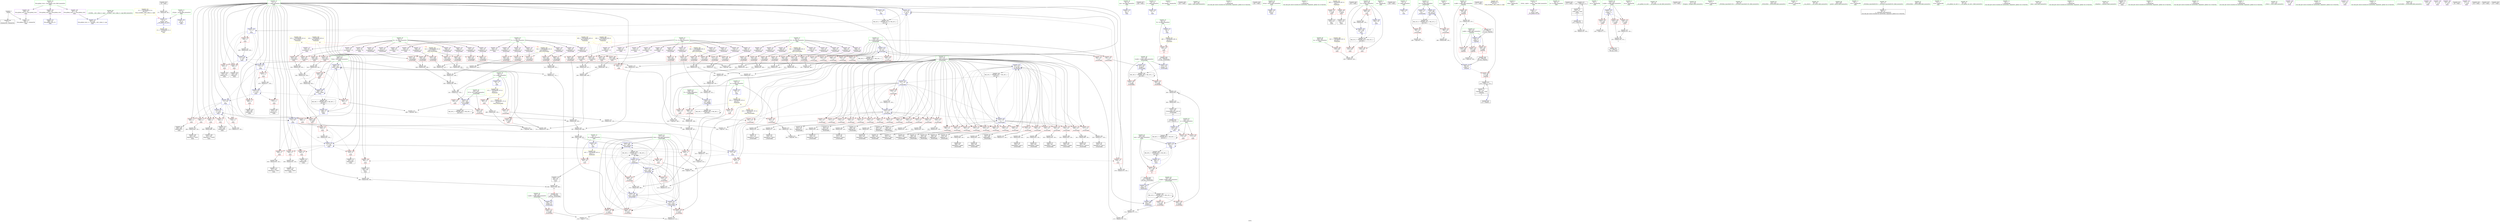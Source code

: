 digraph "SVFG" {
	label="SVFG";

	Node0x564a325e1e90 [shape=record,color=grey,label="{NodeID: 0\nNullPtr}"];
	Node0x564a325e1e90 -> Node0x564a325fe080[style=solid];
	Node0x564a325e1e90 -> Node0x564a3260da90[style=solid];
	Node0x564a32617ae0 [shape=record,color=grey,label="{NodeID: 443\n87 = Binary(83, 88, )\n}"];
	Node0x564a32617ae0 -> Node0x564a3260db90[style=solid];
	Node0x564a3260baa0 [shape=record,color=red,label="{NodeID: 277\n321\<--320\n\<--arrayidx76\n_Z5solveddd\n}"];
	Node0x564a3260baa0 -> Node0x564a32618260[style=solid];
	Node0x564a325ff870 [shape=record,color=red,label="{NodeID: 194\n465\<--20\n\<--n\nmain\n}"];
	Node0x564a325ff870 -> Node0x564a326206f0[style=solid];
	Node0x564a325fc250 [shape=record,color=black,label="{NodeID: 111\n526\<--525\nidxprom49\<--\nmain\n}"];
	Node0x564a325fac70 [shape=record,color=green,label="{NodeID: 28\n24\<--25\nans\<--ans_field_insensitive\nGlob }"];
	Node0x564a325fac70 -> Node0x564a3260d690[style=solid];
	Node0x564a3265b030 [shape=record,color=black,label="{NodeID: 637\n440 = PHI()\n}"];
	Node0x564a3263ee80 [shape=record,color=yellow,style=double,label="{NodeID: 554\n44V_1 = ENCHI(MR_44V_0)\npts\{17 \}\nFun[main]}"];
	Node0x564a3263ee80 -> Node0x564a32605220[style=dashed];
	Node0x564a3263ee80 -> Node0x564a326052f0[style=dashed];
	Node0x564a3261a4e0 [shape=record,color=grey,label="{NodeID: 471\n486 = Binary(485, 130, )\n}"];
	Node0x564a3261a4e0 -> Node0x564a3261ff70[style=solid];
	Node0x564a3260d190 [shape=record,color=blue,label="{NodeID: 305\n14\<--12\nj\<--\nGlob }"];
	Node0x564a32600f30 [shape=record,color=red,label="{NodeID: 222\n241\<--151\n\<--i\n_Z5solveddd\n}"];
	Node0x564a32600f30 -> Node0x564a325fec40[style=solid];
	Node0x564a326029f0 [shape=record,color=purple,label="{NodeID: 139\n200\<--30\narrayidx9\<--X2\n_Z5solveddd\n}"];
	Node0x564a326029f0 -> Node0x564a3260ada0[style=solid];
	Node0x564a325fd4d0 [shape=record,color=green,label="{NodeID: 56\n161\<--162\nYY73\<--YY73_field_insensitive\n_Z5solveddd\n}"];
	Node0x564a325fd4d0 -> Node0x564a3260ab30[style=solid];
	Node0x564a325fd4d0 -> Node0x564a3260e960[style=solid];
	Node0x564a32640f60 [shape=record,color=yellow,style=double,label="{NodeID: 582\n34V_1 = ENCHI(MR_34V_0)\npts\{290000 \}\nFun[_Z5solveddd]}"];
	Node0x564a32640f60 -> Node0x564a3260b900[style=dashed];
	Node0x564a32640f60 -> Node0x564a3260b9d0[style=dashed];
	Node0x564a32640f60 -> Node0x564a3260baa0[style=dashed];
	Node0x564a32640f60 -> Node0x564a3260bb70[style=dashed];
	Node0x564a32640f60 -> Node0x564a3260bc40[style=dashed];
	Node0x564a32640f60 -> Node0x564a3260c050[style=dashed];
	Node0x564a32609090 [shape=record,color=grey,label="{NodeID: 499\n511 = Binary(510, 509, )\n}"];
	Node0x564a32609090 -> Node0x564a3260f4c0[style=solid];
	Node0x564a3260ea30 [shape=record,color=blue,label="{NodeID: 333\n157\<--369\nArea\<--sub105\n_Z5solveddd\n}"];
	Node0x564a3260ea30 -> Node0x564a3260a990[style=dashed];
	Node0x564a3260ea30 -> Node0x564a3263bd60[style=dashed];
	Node0x564a3260a4b0 [shape=record,color=red,label="{NodeID: 250\n381\<--155\n\<--R\n_Z5solveddd\n}"];
	Node0x564a3260a4b0 -> Node0x564a3260ebd0[style=solid];
	Node0x564a32604110 [shape=record,color=red,label="{NodeID: 167\n453\<--11\n\<--i\nmain\n}"];
	Node0x564a32604110 -> Node0x564a325fccc0[style=solid];
	Node0x564a325fed10 [shape=record,color=black,label="{NodeID: 84\n247\<--246\nidxprom35\<--sub34\n_Z5solveddd\n}"];
	Node0x564a325e1fe0 [shape=record,color=green,label="{NodeID: 1\n7\<--1\n__dso_handle\<--dummyObj\nGlob }"];
	Node0x564a32617c60 [shape=record,color=grey,label="{NodeID: 444\n369 = Binary(368, 367, )\n}"];
	Node0x564a32617c60 -> Node0x564a3260ea30[style=solid];
	Node0x564a3260bb70 [shape=record,color=red,label="{NodeID: 278\n325\<--324\n\<--arrayidx78\n_Z5solveddd\n}"];
	Node0x564a3260bb70 -> Node0x564a32619460[style=solid];
	Node0x564a325ff940 [shape=record,color=red,label="{NodeID: 195\n485\<--20\n\<--n\nmain\n}"];
	Node0x564a325ff940 -> Node0x564a3261a4e0[style=solid];
	Node0x564a325fc320 [shape=record,color=black,label="{NodeID: 112\n531\<--530\nidxprom52\<--sub51\nmain\n}"];
	Node0x564a325fad40 [shape=record,color=green,label="{NodeID: 29\n26\<--27\nX1\<--X1_field_insensitive\nGlob }"];
	Node0x564a325fad40 -> Node0x564a326018e0[style=solid];
	Node0x564a325fad40 -> Node0x564a326019b0[style=solid];
	Node0x564a325fad40 -> Node0x564a32601a80[style=solid];
	Node0x564a325fad40 -> Node0x564a32601b50[style=solid];
	Node0x564a325fad40 -> Node0x564a32601c20[style=solid];
	Node0x564a325fad40 -> Node0x564a32601cf0[style=solid];
	Node0x564a325fad40 -> Node0x564a32601dc0[style=solid];
	Node0x564a325fad40 -> Node0x564a32601e90[style=solid];
	Node0x564a325fad40 -> Node0x564a32601f60[style=solid];
	Node0x564a325fad40 -> Node0x564a32602030[style=solid];
	Node0x564a3265b130 [shape=record,color=black,label="{NodeID: 638\n441 = PHI()\n}"];
	Node0x564a3263ef60 [shape=record,color=yellow,style=double,label="{NodeID: 555\n10V_1 = ENCHI(MR_10V_0)\npts\{19 \}\nFun[main]|{|<s2>18}}"];
	Node0x564a3263ef60 -> Node0x564a32605490[style=dashed];
	Node0x564a3263ef60 -> Node0x564a325ff6d0[style=dashed];
	Node0x564a3263ef60:s2 -> Node0x564a3263fcb0[style=dashed,color=red];
	Node0x564a3261a660 [shape=record,color=grey,label="{NodeID: 472\n183 = Binary(182, 130, )\n}"];
	Node0x564a3261a660 -> Node0x564a326200f0[style=solid];
	Node0x564a3260d290 [shape=record,color=blue,label="{NodeID: 306\n16\<--12\nk\<--\nGlob }"];
	Node0x564a3260d290 -> Node0x564a3263ee80[style=dashed];
	Node0x564a32601000 [shape=record,color=red,label="{NodeID: 223\n245\<--151\n\<--i\n_Z5solveddd\n}"];
	Node0x564a32601000 -> Node0x564a32607a10[style=solid];
	Node0x564a32602ac0 [shape=record,color=purple,label="{NodeID: 140\n237\<--30\narrayidx29\<--X2\n_Z5solveddd\n}"];
	Node0x564a32602ac0 -> Node0x564a3260b280[style=solid];
	Node0x564a325fd5a0 [shape=record,color=green,label="{NodeID: 57\n397\<--398\nmain\<--main_field_insensitive\n}"];
	Node0x564a32641040 [shape=record,color=yellow,style=double,label="{NodeID: 583\n36V_1 = ENCHI(MR_36V_0)\npts\{310000 \}\nFun[_Z5solveddd]}"];
	Node0x564a32641040 -> Node0x564a3260ac00[style=dashed];
	Node0x564a32641040 -> Node0x564a3260acd0[style=dashed];
	Node0x564a32641040 -> Node0x564a3260ada0[style=dashed];
	Node0x564a32641040 -> Node0x564a3260b280[style=dashed];
	Node0x564a32641040 -> Node0x564a3260b350[style=dashed];
	Node0x564a32641040 -> Node0x564a3260b420[style=dashed];
	Node0x564a32641040 -> Node0x564a3260b4f0[style=dashed];
	Node0x564a32609210 [shape=record,color=grey,label="{NodeID: 500\n515 = Binary(514, 130, )\n}"];
	Node0x564a32609210 -> Node0x564a3260f590[style=solid];
	Node0x564a3260eb00 [shape=record,color=blue,label="{NodeID: 334\n151\<--374\ni\<--inc108\n_Z5solveddd\n}"];
	Node0x564a3260eb00 -> Node0x564a32601340[style=dashed];
	Node0x564a3260eb00 -> Node0x564a32601410[style=dashed];
	Node0x564a3260eb00 -> Node0x564a326014e0[style=dashed];
	Node0x564a3260eb00 -> Node0x564a326015b0[style=dashed];
	Node0x564a3260eb00 -> Node0x564a32609580[style=dashed];
	Node0x564a3260eb00 -> Node0x564a32609610[style=dashed];
	Node0x564a3260eb00 -> Node0x564a326096e0[style=dashed];
	Node0x564a3260eb00 -> Node0x564a326097b0[style=dashed];
	Node0x564a3260eb00 -> Node0x564a32609880[style=dashed];
	Node0x564a3260eb00 -> Node0x564a32609950[style=dashed];
	Node0x564a3260eb00 -> Node0x564a32609a20[style=dashed];
	Node0x564a3260eb00 -> Node0x564a32609af0[style=dashed];
	Node0x564a3260eb00 -> Node0x564a32609bc0[style=dashed];
	Node0x564a3260eb00 -> Node0x564a32609c90[style=dashed];
	Node0x564a3260eb00 -> Node0x564a32609d60[style=dashed];
	Node0x564a3260eb00 -> Node0x564a3260eb00[style=dashed];
	Node0x564a3260eb00 -> Node0x564a3263ae60[style=dashed];
	Node0x564a3260a580 [shape=record,color=red,label="{NodeID: 251\n384\<--155\n\<--R\n_Z5solveddd\n}"];
	Node0x564a3260a580 -> Node0x564a3260eca0[style=solid];
	Node0x564a326041e0 [shape=record,color=red,label="{NodeID: 168\n458\<--11\n\<--i\nmain\n}"];
	Node0x564a326041e0 -> Node0x564a326186e0[style=solid];
	Node0x564a325fede0 [shape=record,color=black,label="{NodeID: 85\n257\<--256\nidxprom41\<--sub40\n_Z5solveddd\n}"];
	Node0x564a325d2720 [shape=record,color=green,label="{NodeID: 2\n9\<--1\n\<--dummyObj\nCan only get source location for instruction, argument, global var or function.}"];
	Node0x564a32617de0 [shape=record,color=grey,label="{NodeID: 445\n544 = Binary(539, 543, )\n}"];
	Node0x564a32617de0 -> Node0x564a32616be0[style=solid];
	Node0x564a3260bc40 [shape=record,color=red,label="{NodeID: 279\n330\<--329\n\<--arrayidx81\n_Z5solveddd\n}"];
	Node0x564a3260bc40 -> Node0x564a32619460[style=solid];
	Node0x564a325ffa10 [shape=record,color=red,label="{NodeID: 196\n562\<--34\n\<--W\nmain\n|{<s0>18}}"];
	Node0x564a325ffa10:s0 -> Node0x564a3265bec0[style=solid,color=red];
	Node0x564a325fc3f0 [shape=record,color=black,label="{NodeID: 113\n537\<--536\nidxprom56\<--sub55\nmain\n}"];
	Node0x564a325fae10 [shape=record,color=green,label="{NodeID: 30\n28\<--29\nY1\<--Y1_field_insensitive\nGlob }"];
	Node0x564a325fae10 -> Node0x564a32602100[style=solid];
	Node0x564a325fae10 -> Node0x564a326021d0[style=solid];
	Node0x564a325fae10 -> Node0x564a326022a0[style=solid];
	Node0x564a325fae10 -> Node0x564a32602370[style=solid];
	Node0x564a325fae10 -> Node0x564a32602440[style=solid];
	Node0x564a325fae10 -> Node0x564a32602510[style=solid];
	Node0x564a325fae10 -> Node0x564a326025e0[style=solid];
	Node0x564a325fae10 -> Node0x564a326026b0[style=solid];
	Node0x564a325fae10 -> Node0x564a32602780[style=solid];
	Node0x564a3265b230 [shape=record,color=black,label="{NodeID: 639\n442 = PHI()\n}"];
	Node0x564a3263f040 [shape=record,color=yellow,style=double,label="{NodeID: 556\n12V_1 = ENCHI(MR_12V_0)\npts\{21 \}\nFun[main]|{|<s2>18}}"];
	Node0x564a3263f040 -> Node0x564a325ff870[style=dashed];
	Node0x564a3263f040 -> Node0x564a325ff940[style=dashed];
	Node0x564a3263f040:s2 -> Node0x564a3263fdc0[style=dashed,color=red];
	Node0x564a3261a7e0 [shape=record,color=grey,label="{NodeID: 473\n282 = Binary(281, 130, )\n}"];
	Node0x564a3261a7e0 -> Node0x564a326203f0[style=solid];
	Node0x564a3260d390 [shape=record,color=blue,label="{NodeID: 307\n18\<--12\nm\<--\nGlob }"];
	Node0x564a3260d390 -> Node0x564a3263ef60[style=dashed];
	Node0x564a326010d0 [shape=record,color=red,label="{NodeID: 224\n255\<--151\n\<--i\n_Z5solveddd\n}"];
	Node0x564a326010d0 -> Node0x564a32608790[style=solid];
	Node0x564a32602b90 [shape=record,color=purple,label="{NodeID: 141\n243\<--30\narrayidx33\<--X2\n_Z5solveddd\n}"];
	Node0x564a32602b90 -> Node0x564a3260b350[style=solid];
	Node0x564a325fd6a0 [shape=record,color=green,label="{NodeID: 58\n400\<--401\nretval\<--retval_field_insensitive\nmain\n}"];
	Node0x564a325fd6a0 -> Node0x564a3260ee40[style=solid];
	Node0x564a32641120 [shape=record,color=yellow,style=double,label="{NodeID: 584\n38V_1 = ENCHI(MR_38V_0)\npts\{330000 \}\nFun[_Z5solveddd]}"];
	Node0x564a32641120 -> Node0x564a3260ae70[style=dashed];
	Node0x564a32641120 -> Node0x564a3260af40[style=dashed];
	Node0x564a32641120 -> Node0x564a3260b010[style=dashed];
	Node0x564a32641120 -> Node0x564a3260b0e0[style=dashed];
	Node0x564a32641120 -> Node0x564a3260b1b0[style=dashed];
	Node0x564a32641120 -> Node0x564a3260b5c0[style=dashed];
	Node0x564a32609390 [shape=record,color=grey,label="{NodeID: 501\n228 = Binary(227, 130, )\n}"];
	Node0x564a32609390 -> Node0x564a325feaa0[style=solid];
	Node0x564a3260ebd0 [shape=record,color=blue,label="{NodeID: 335\n147\<--381\nQ.addr\<--\n_Z5solveddd\n}"];
	Node0x564a3260ebd0 -> Node0x564a3263a960[style=dashed];
	Node0x564a3260a650 [shape=record,color=red,label="{NodeID: 252\n214\<--157\n\<--Area\n_Z5solveddd\n}"];
	Node0x564a3260a650 -> Node0x564a32615fe0[style=solid];
	Node0x564a326042b0 [shape=record,color=red,label="{NodeID: 169\n464\<--11\n\<--i\nmain\n}"];
	Node0x564a326042b0 -> Node0x564a326206f0[style=solid];
	Node0x564a325feeb0 [shape=record,color=black,label="{NodeID: 86\n263\<--262\nidxprom45\<--sub44\n_Z5solveddd\n}"];
	Node0x564a325e45b0 [shape=record,color=green,label="{NodeID: 3\n12\<--1\n\<--dummyObj\nCan only get source location for instruction, argument, global var or function.}"];
	Node0x564a32617f60 [shape=record,color=grey,label="{NodeID: 446\n349 = Binary(343, 348, )\n}"];
	Node0x564a32617f60 -> Node0x564a326183e0[style=solid];
	Node0x564a3260bd10 [shape=record,color=red,label="{NodeID: 280\n337\<--336\n\<--arrayidx85\n_Z5solveddd\n}"];
	Node0x564a3260bd10 -> Node0x564a32608310[style=solid];
	Node0x564a325ffae0 [shape=record,color=red,label="{NodeID: 197\n413\<--42\n\<--stdin\nmain\n}"];
	Node0x564a325ffae0 -> Node0x564a325fca50[style=solid];
	Node0x564a325fc4c0 [shape=record,color=black,label="{NodeID: 114\n541\<--540\nidxprom58\<--\nmain\n}"];
	Node0x564a325faee0 [shape=record,color=green,label="{NodeID: 31\n30\<--31\nX2\<--X2_field_insensitive\nGlob }"];
	Node0x564a325faee0 -> Node0x564a32602850[style=solid];
	Node0x564a325faee0 -> Node0x564a32602920[style=solid];
	Node0x564a325faee0 -> Node0x564a326029f0[style=solid];
	Node0x564a325faee0 -> Node0x564a32602ac0[style=solid];
	Node0x564a325faee0 -> Node0x564a32602b90[style=solid];
	Node0x564a325faee0 -> Node0x564a32602c60[style=solid];
	Node0x564a325faee0 -> Node0x564a32602d30[style=solid];
	Node0x564a325faee0 -> Node0x564a32602e00[style=solid];
	Node0x564a325faee0 -> Node0x564a32602ed0[style=solid];
	Node0x564a325faee0 -> Node0x564a32602fa0[style=solid];
	Node0x564a3265b300 [shape=record,color=black,label="{NodeID: 640\n452 = PHI()\n}"];
	Node0x564a3263f120 [shape=record,color=yellow,style=double,label="{NodeID: 557\n48V_1 = ENCHI(MR_48V_0)\npts\{35 \}\nFun[main]}"];
	Node0x564a3263f120 -> Node0x564a325ffa10[style=dashed];
	Node0x564a3261a960 [shape=record,color=grey,label="{NodeID: 474\n494 = Binary(493, 130, )\n}"];
	Node0x564a3261a960 -> Node0x564a325fbfe0[style=solid];
	Node0x564a3260d490 [shape=record,color=blue,label="{NodeID: 308\n20\<--12\nn\<--\nGlob }"];
	Node0x564a3260d490 -> Node0x564a3263f040[style=dashed];
	Node0x564a326011a0 [shape=record,color=red,label="{NodeID: 225\n261\<--151\n\<--i\n_Z5solveddd\n}"];
	Node0x564a326011a0 -> Node0x564a32618560[style=solid];
	Node0x564a32602c60 [shape=record,color=purple,label="{NodeID: 142\n248\<--30\narrayidx36\<--X2\n_Z5solveddd\n}"];
	Node0x564a32602c60 -> Node0x564a3260b420[style=solid];
	Node0x564a325fd770 [shape=record,color=green,label="{NodeID: 59\n402\<--403\ntt\<--tt_field_insensitive\nmain\n}"];
	Node0x564a325fd770 -> Node0x564a3260c120[style=solid];
	Node0x564a325fd770 -> Node0x564a3260c1f0[style=solid];
	Node0x564a325fd770 -> Node0x564a3260c2c0[style=solid];
	Node0x564a325fd770 -> Node0x564a3260ef10[style=solid];
	Node0x564a325fd770 -> Node0x564a3260fce0[style=solid];
	Node0x564a3261f3b0 [shape=record,color=grey,label="{NodeID: 502\n508 = Binary(503, 507, )\n}"];
	Node0x564a3261f3b0 -> Node0x564a3261f4f0[style=solid];
	Node0x564a3260eca0 [shape=record,color=blue,label="{NodeID: 336\n145\<--384\nP.addr\<--\n_Z5solveddd\n}"];
	Node0x564a3260eca0 -> Node0x564a3263a460[style=dashed];
	Node0x564a3260a720 [shape=record,color=red,label="{NodeID: 253\n269\<--157\n\<--Area\n_Z5solveddd\n}"];
	Node0x564a3260a720 -> Node0x564a326189e0[style=solid];
	Node0x564a32604380 [shape=record,color=red,label="{NodeID: 170\n468\<--11\n\<--i\nmain\n}"];
	Node0x564a32604380 -> Node0x564a325fcd90[style=solid];
	Node0x564a325fef80 [shape=record,color=black,label="{NodeID: 87\n286\<--285\nidxprom54\<--\n_Z5solveddd\n}"];
	Node0x564a325e4640 [shape=record,color=green,label="{NodeID: 4\n38\<--1\n.str\<--dummyObj\nGlob }"];
	Node0x564a326180e0 [shape=record,color=grey,label="{NodeID: 447\n345 = Binary(344, 130, )\n}"];
	Node0x564a326180e0 -> Node0x564a325fc710[style=solid];
	Node0x564a3260bde0 [shape=record,color=red,label="{NodeID: 281\n343\<--342\n\<--arrayidx89\n_Z5solveddd\n}"];
	Node0x564a3260bde0 -> Node0x564a32617f60[style=solid];
	Node0x564a325ffbb0 [shape=record,color=red,label="{NodeID: 198\n419\<--47\n\<--stdout\nmain\n}"];
	Node0x564a325ffbb0 -> Node0x564a325fcb20[style=solid];
	Node0x564a326016f0 [shape=record,color=black,label="{NodeID: 115\n564\<--563\nconv\<--\nmain\n}"];
	Node0x564a326016f0 -> Node0x564a326165e0[style=solid];
	Node0x564a325fafb0 [shape=record,color=green,label="{NodeID: 32\n32\<--33\nY2\<--Y2_field_insensitive\nGlob }"];
	Node0x564a325fafb0 -> Node0x564a32603070[style=solid];
	Node0x564a325fafb0 -> Node0x564a32603140[style=solid];
	Node0x564a325fafb0 -> Node0x564a32603210[style=solid];
	Node0x564a325fafb0 -> Node0x564a326032e0[style=solid];
	Node0x564a325fafb0 -> Node0x564a326033b0[style=solid];
	Node0x564a325fafb0 -> Node0x564a32603480[style=solid];
	Node0x564a325fafb0 -> Node0x564a32603550[style=solid];
	Node0x564a325fafb0 -> Node0x564a32603620[style=solid];
	Node0x564a325fafb0 -> Node0x564a326036f0[style=solid];
	Node0x564a3265b430 [shape=record,color=black,label="{NodeID: 641\n456 = PHI()\n}"];
	Node0x564a3261aae0 [shape=record,color=grey,label="{NodeID: 475\n198 = Binary(197, 130, )\n}"];
	Node0x564a3261aae0 -> Node0x564a325fe690[style=solid];
	Node0x564a3260d590 [shape=record,color=blue,label="{NodeID: 309\n22\<--12\nl\<--\nGlob }"];
	Node0x564a32601270 [shape=record,color=red,label="{NodeID: 226\n274\<--151\n\<--i\n_Z5solveddd\n}"];
	Node0x564a32601270 -> Node0x564a32619ee0[style=solid];
	Node0x564a32602d30 [shape=record,color=purple,label="{NodeID: 143\n258\<--30\narrayidx42\<--X2\n_Z5solveddd\n}"];
	Node0x564a32602d30 -> Node0x564a3260b4f0[style=solid];
	Node0x564a325fd840 [shape=record,color=green,label="{NodeID: 60\n404\<--405\ntn\<--tn_field_insensitive\nmain\n}"];
	Node0x564a325fd840 -> Node0x564a3260c390[style=solid];
	Node0x564a3261f4f0 [shape=record,color=grey,label="{NodeID: 503\n509 = Binary(498, 508, )\n}"];
	Node0x564a3261f4f0 -> Node0x564a32609090[style=solid];
	Node0x564a3260ed70 [shape=record,color=blue,label="{NodeID: 337\n153\<--389\nuu\<--inc115\n_Z5solveddd\n}"];
	Node0x564a3260ed70 -> Node0x564a3263b360[style=dashed];
	Node0x564a3260a7f0 [shape=record,color=red,label="{NodeID: 254\n313\<--157\n\<--Area\n_Z5solveddd\n}"];
	Node0x564a3260a7f0 -> Node0x564a3261af60[style=solid];
	Node0x564a32604450 [shape=record,color=red,label="{NodeID: 171\n472\<--11\n\<--i\nmain\n}"];
	Node0x564a32604450 -> Node0x564a325fbe40[style=solid];
	Node0x564a325ff050 [shape=record,color=black,label="{NodeID: 88\n293\<--292\nidxprom58\<--\n_Z5solveddd\n}"];
	Node0x564a325e46d0 [shape=record,color=green,label="{NodeID: 5\n40\<--1\n.str.2\<--dummyObj\nGlob }"];
	Node0x564a32618260 [shape=record,color=grey,label="{NodeID: 448\n351 = Binary(321, 350, )\n}"];
	Node0x564a32618260 -> Node0x564a3260e960[style=solid];
	Node0x564a3260beb0 [shape=record,color=red,label="{NodeID: 282\n348\<--347\n\<--arrayidx92\n_Z5solveddd\n}"];
	Node0x564a3260beb0 -> Node0x564a32617f60[style=solid];
	Node0x564a325ffc80 [shape=record,color=red,label="{NodeID: 199\n109\<--98\n\<--x.addr\n_Z3gcdxx\n}"];
	Node0x564a325ffc80 -> Node0x564a326177e0[style=solid];
	Node0x564a32601780 [shape=record,color=black,label="{NodeID: 116\n568\<--567\nconv70\<--\nmain\n}"];
	Node0x564a32601780 -> Node0x564a32616160[style=solid];
	Node0x564a325fb080 [shape=record,color=green,label="{NodeID: 33\n34\<--35\nW\<--W_field_insensitive\nGlob }"];
	Node0x564a325fb080 -> Node0x564a325ffa10[style=solid];
	Node0x564a325fb080 -> Node0x564a3260d790[style=solid];
	Node0x564a3265b630 [shape=record,color=black,label="{NodeID: 642\n471 = PHI()\n}"];
	Node0x564a3261ac60 [shape=record,color=grey,label="{NodeID: 476\n374 = Binary(373, 130, )\n}"];
	Node0x564a3261ac60 -> Node0x564a3260eb00[style=solid];
	Node0x564a3260d690 [shape=record,color=blue,label="{NodeID: 310\n24\<--12\nans\<--\nGlob }"];
	Node0x564a32601340 [shape=record,color=red,label="{NodeID: 227\n280\<--151\n\<--i\n_Z5solveddd\n}"];
	Node0x564a32601340 -> Node0x564a326203f0[style=solid];
	Node0x564a32602e00 [shape=record,color=purple,label="{NodeID: 144\n470\<--30\narrayidx19\<--X2\nmain\n}"];
	Node0x564a325fd910 [shape=record,color=green,label="{NodeID: 61\n406\<--407\nTotal\<--Total_field_insensitive\nmain\n}"];
	Node0x564a325fd910 -> Node0x564a3260c460[style=solid];
	Node0x564a325fd910 -> Node0x564a3260c530[style=solid];
	Node0x564a325fd910 -> Node0x564a3260c600[style=solid];
	Node0x564a325fd910 -> Node0x564a3260f320[style=solid];
	Node0x564a325fd910 -> Node0x564a3260f4c0[style=solid];
	Node0x564a325fd910 -> Node0x564a3260f730[style=solid];
	Node0x564a32641e30 [shape=record,color=yellow,style=double,label="{NodeID: 587\nRETMU(2V_2)\npts\{10 \}\nFun[_GLOBAL__sub_I_nika_0_1.cpp]}"];
	Node0x564a3261f670 [shape=record,color=grey,label="{NodeID: 504\n559 = cmp(557, 558, )\n}"];
	Node0x564a3260ee40 [shape=record,color=blue,label="{NodeID: 338\n400\<--12\nretval\<--\nmain\n}"];
	Node0x564a3260a8c0 [shape=record,color=red,label="{NodeID: 255\n368\<--157\n\<--Area\n_Z5solveddd\n}"];
	Node0x564a3260a8c0 -> Node0x564a32617c60[style=solid];
	Node0x564a32604520 [shape=record,color=red,label="{NodeID: 172\n477\<--11\n\<--i\nmain\n}"];
	Node0x564a32604520 -> Node0x564a32619160[style=solid];
	Node0x564a325ff120 [shape=record,color=black,label="{NodeID: 89\n298\<--297\nidxprom61\<--sub60\n_Z5solveddd\n}"];
	Node0x564a325e3a40 [shape=record,color=green,label="{NodeID: 6\n42\<--1\nstdin\<--dummyObj\nGlob }"];
	Node0x564a326183e0 [shape=record,color=grey,label="{NodeID: 449\n350 = Binary(339, 349, )\n}"];
	Node0x564a326183e0 -> Node0x564a32618260[style=solid];
	Node0x564a3260bf80 [shape=record,color=red,label="{NodeID: 283\n358\<--357\n\<--arrayidx98\n_Z5solveddd\n}"];
	Node0x564a3260bf80 -> Node0x564a3261a360[style=solid];
	Node0x564a325ffd50 [shape=record,color=red,label="{NodeID: 200\n114\<--98\n\<--x.addr\n_Z3gcdxx\n}"];
	Node0x564a325ffd50 -> Node0x564a326158c0[style=solid];
	Node0x564a32601810 [shape=record,color=purple,label="{NodeID: 117\n64\<--4\n\<--_ZStL8__ioinit\n__cxx_global_var_init\n}"];
	Node0x564a325fb150 [shape=record,color=green,label="{NodeID: 34\n36\<--37\nss\<--ss_field_insensitive\nGlob }"];
	Node0x564a3265b730 [shape=record,color=black,label="{NodeID: 643\n475 = PHI()\n}"];
	Node0x564a3263f3c0 [shape=record,color=yellow,style=double,label="{NodeID: 560\n54V_1 = ENCHI(MR_54V_0)\npts\{405 \}\nFun[main]}"];
	Node0x564a3263f3c0 -> Node0x564a3260c390[style=dashed];
	Node0x564a3261ade0 [shape=record,color=grey,label="{NodeID: 477\n312 = Binary(301, 311, )\n}"];
	Node0x564a3261ade0 -> Node0x564a3261af60[style=solid];
	Node0x564a3260d790 [shape=record,color=blue,label="{NodeID: 311\n34\<--9\nW\<--\nGlob }"];
	Node0x564a3260d790 -> Node0x564a3263f120[style=dashed];
	Node0x564a32601410 [shape=record,color=red,label="{NodeID: 228\n285\<--151\n\<--i\n_Z5solveddd\n}"];
	Node0x564a32601410 -> Node0x564a325fef80[style=solid];
	Node0x564a32602ed0 [shape=record,color=purple,label="{NodeID: 145\n491\<--30\narrayidx31\<--X2\nmain\n}"];
	Node0x564a32602ed0 -> Node0x564a3260c940[style=solid];
	Node0x564a325fd9e0 [shape=record,color=green,label="{NodeID: 62\n408\<--409\nLast\<--Last_field_insensitive\nmain\n}"];
	Node0x564a325fd9e0 -> Node0x564a3260c6d0[style=solid];
	Node0x564a325fd9e0 -> Node0x564a3260f8d0[style=solid];
	Node0x564a325fd9e0 -> Node0x564a3260fb40[style=solid];
	Node0x564a3261f7f0 [shape=record,color=grey,label="{NodeID: 505\n105 = cmp(104, 106, )\n}"];
	Node0x564a320b82c0 [shape=record,color=black,label="{NodeID: 422\n137 = PHI(134, 12, )\n}"];
	Node0x564a320b82c0 -> Node0x564a325fe420[style=solid];
	Node0x564a3260ef10 [shape=record,color=blue,label="{NodeID: 339\n402\<--130\ntt\<--\nmain\n}"];
	Node0x564a3260ef10 -> Node0x564a32639060[style=dashed];
	Node0x564a3260a990 [shape=record,color=red,label="{NodeID: 256\n377\<--157\n\<--Area\n_Z5solveddd\n}"];
	Node0x564a3260a990 -> Node0x564a32620270[style=solid];
	Node0x564a326045f0 [shape=record,color=red,label="{NodeID: 173\n484\<--11\n\<--i\nmain\n}"];
	Node0x564a326045f0 -> Node0x564a3261ff70[style=solid];
	Node0x564a325ff1f0 [shape=record,color=black,label="{NodeID: 90\n304\<--303\nidxprom65\<--sub64\n_Z5solveddd\n}"];
	Node0x564a325e3ad0 [shape=record,color=green,label="{NodeID: 7\n43\<--1\n.str.3\<--dummyObj\nGlob }"];
	Node0x564a32638b60 [shape=record,color=black,label="{NodeID: 533\nMR_42V_2 = PHI(MR_42V_16, MR_42V_1, )\npts\{13 \}\n}"];
	Node0x564a32638b60 -> Node0x564a3260efe0[style=dashed];
	Node0x564a32618560 [shape=record,color=grey,label="{NodeID: 450\n262 = Binary(261, 130, )\n}"];
	Node0x564a32618560 -> Node0x564a325feeb0[style=solid];
	Node0x564a3260c050 [shape=record,color=red,label="{NodeID: 284\n364\<--363\n\<--arrayidx102\n_Z5solveddd\n}"];
	Node0x564a3260c050 -> Node0x564a32618b60[style=solid];
	Node0x564a325ffe20 [shape=record,color=red,label="{NodeID: 201\n104\<--100\n\<--y.addr\n_Z3gcdxx\n}"];
	Node0x564a325ffe20 -> Node0x564a3261f7f0[style=solid];
	Node0x564a326018e0 [shape=record,color=purple,label="{NodeID: 118\n287\<--26\narrayidx55\<--X1\n_Z5solveddd\n}"];
	Node0x564a326018e0 -> Node0x564a3260b690[style=solid];
	Node0x564a325fb220 [shape=record,color=green,label="{NodeID: 35\n53\<--57\nllvm.global_ctors\<--llvm.global_ctors_field_insensitive\nGlob }"];
	Node0x564a325fb220 -> Node0x564a32603ca0[style=solid];
	Node0x564a325fb220 -> Node0x564a32603d70[style=solid];
	Node0x564a325fb220 -> Node0x564a32603e70[style=solid];
	Node0x564a3265b800 [shape=record,color=black,label="{NodeID: 644\n570 = PHI(141, )\n}"];
	Node0x564a3265b800 -> Node0x564a3260fa70[style=solid];
	Node0x564a3261af60 [shape=record,color=grey,label="{NodeID: 478\n314 = Binary(313, 312, )\n}"];
	Node0x564a3261af60 -> Node0x564a3260e890[style=solid];
	Node0x564a3260d890 [shape=record,color=blue,label="{NodeID: 312\n606\<--54\nllvm.global_ctors_0\<--\nGlob }"];
	Node0x564a326014e0 [shape=record,color=red,label="{NodeID: 229\n292\<--151\n\<--i\n_Z5solveddd\n}"];
	Node0x564a326014e0 -> Node0x564a325ff050[style=solid];
	Node0x564a32602fa0 [shape=record,color=purple,label="{NodeID: 146\n496\<--30\narrayidx34\<--X2\nmain\n}"];
	Node0x564a32602fa0 -> Node0x564a3260ca10[style=solid];
	Node0x564a325fdab0 [shape=record,color=green,label="{NodeID: 63\n410\<--411\nx\<--x_field_insensitive\nmain\n}"];
	Node0x564a325fdab0 -> Node0x564a3260c7a0[style=solid];
	Node0x564a325fdab0 -> Node0x564a3260c870[style=solid];
	Node0x564a325fdab0 -> Node0x564a3260fa70[style=solid];
	Node0x564a3261f970 [shape=record,color=grey,label="{NodeID: 506\n126 = cmp(125, 12, )\n}"];
	Node0x564a326158c0 [shape=record,color=black,label="{NodeID: 423\n116 = PHI(112, 114, )\n}"];
	Node0x564a326158c0 -> Node0x564a325fe350[style=solid];
	Node0x564a3260efe0 [shape=record,color=blue,label="{NodeID: 340\n11\<--12\ni\<--\nmain\n}"];
	Node0x564a3260efe0 -> Node0x564a32603f70[style=dashed];
	Node0x564a3260efe0 -> Node0x564a32604040[style=dashed];
	Node0x564a3260efe0 -> Node0x564a32604110[style=dashed];
	Node0x564a3260efe0 -> Node0x564a326041e0[style=dashed];
	Node0x564a3260efe0 -> Node0x564a3260f0b0[style=dashed];
	Node0x564a3260efe0 -> Node0x564a3260f180[style=dashed];
	Node0x564a3260aa60 [shape=record,color=red,label="{NodeID: 257\n266\<--159\n\<--YY\n_Z5solveddd\n}"];
	Node0x564a3260aa60 -> Node0x564a32618fe0[style=solid];
	Node0x564a326046c0 [shape=record,color=red,label="{NodeID: 174\n489\<--11\n\<--i\nmain\n}"];
	Node0x564a326046c0 -> Node0x564a325fbf10[style=solid];
	Node0x564a325ff2c0 [shape=record,color=black,label="{NodeID: 91\n308\<--307\nidxprom67\<--\n_Z5solveddd\n}"];
	Node0x564a325e3b60 [shape=record,color=green,label="{NodeID: 8\n45\<--1\n.str.4\<--dummyObj\nGlob }"];
	Node0x564a32639060 [shape=record,color=black,label="{NodeID: 534\nMR_52V_3 = PHI(MR_52V_4, MR_52V_2, )\npts\{403 \}\n}"];
	Node0x564a32639060 -> Node0x564a3260c120[style=dashed];
	Node0x564a32639060 -> Node0x564a3260c1f0[style=dashed];
	Node0x564a32639060 -> Node0x564a3260c2c0[style=dashed];
	Node0x564a32639060 -> Node0x564a3260fce0[style=dashed];
	Node0x564a326186e0 [shape=record,color=grey,label="{NodeID: 451\n459 = Binary(458, 130, )\n}"];
	Node0x564a326186e0 -> Node0x564a3260f0b0[style=solid];
	Node0x564a3260c120 [shape=record,color=red,label="{NodeID: 285\n428\<--402\n\<--tt\nmain\n}"];
	Node0x564a3260c120 -> Node0x564a3261faf0[style=solid];
	Node0x564a325ffef0 [shape=record,color=red,label="{NodeID: 202\n108\<--100\n\<--y.addr\n_Z3gcdxx\n|{<s0>4}}"];
	Node0x564a325ffef0:s0 -> Node0x564a3265bad0[style=solid,color=red];
	Node0x564a326019b0 [shape=record,color=purple,label="{NodeID: 119\n294\<--26\narrayidx59\<--X1\n_Z5solveddd\n}"];
	Node0x564a326019b0 -> Node0x564a3260b760[style=solid];
	Node0x564a325fb2f0 [shape=record,color=green,label="{NodeID: 36\n58\<--59\n__cxx_global_var_init\<--__cxx_global_var_init_field_insensitive\n}"];
	Node0x564a3265ba00 [shape=record,color=black,label="{NodeID: 645\n576 = PHI()\n}"];
	Node0x564a3261b0e0 [shape=record,color=grey,label="{NodeID: 479\n297 = Binary(296, 130, )\n}"];
	Node0x564a3261b0e0 -> Node0x564a325ff120[style=solid];
	Node0x564a3260d990 [shape=record,color=blue,label="{NodeID: 313\n607\<--55\nllvm.global_ctors_1\<--_GLOBAL__sub_I_nika_0_1.cpp\nGlob }"];
	Node0x564a326015b0 [shape=record,color=red,label="{NodeID: 230\n296\<--151\n\<--i\n_Z5solveddd\n}"];
	Node0x564a326015b0 -> Node0x564a3261b0e0[style=solid];
	Node0x564a32603070 [shape=record,color=purple,label="{NodeID: 147\n206\<--32\narrayidx13\<--Y2\n_Z5solveddd\n}"];
	Node0x564a32603070 -> Node0x564a3260ae70[style=solid];
	Node0x564a325fdb80 [shape=record,color=green,label="{NodeID: 64\n417\<--418\nfreopen\<--freopen_field_insensitive\n}"];
	Node0x564a3261faf0 [shape=record,color=grey,label="{NodeID: 507\n430 = cmp(428, 429, )\n}"];
	Node0x564a32615e60 [shape=record,color=grey,label="{NodeID: 424\n389 = Binary(388, 130, )\n}"];
	Node0x564a32615e60 -> Node0x564a3260ed70[style=solid];
	Node0x564a3260f0b0 [shape=record,color=blue,label="{NodeID: 341\n11\<--459\ni\<--inc\nmain\n}"];
	Node0x564a3260f0b0 -> Node0x564a32603f70[style=dashed];
	Node0x564a3260f0b0 -> Node0x564a32604040[style=dashed];
	Node0x564a3260f0b0 -> Node0x564a32604110[style=dashed];
	Node0x564a3260f0b0 -> Node0x564a326041e0[style=dashed];
	Node0x564a3260f0b0 -> Node0x564a3260f0b0[style=dashed];
	Node0x564a3260f0b0 -> Node0x564a3260f180[style=dashed];
	Node0x564a3260ab30 [shape=record,color=red,label="{NodeID: 258\n365\<--161\n\<--YY73\n_Z5solveddd\n}"];
	Node0x564a3260ab30 -> Node0x564a32618b60[style=solid];
	Node0x564a32604790 [shape=record,color=red,label="{NodeID: 175\n493\<--11\n\<--i\nmain\n}"];
	Node0x564a32604790 -> Node0x564a3261a960[style=solid];
	Node0x564a325ff390 [shape=record,color=black,label="{NodeID: 92\n319\<--318\nidxprom75\<--sub74\n_Z5solveddd\n}"];
	Node0x564a325e3bf0 [shape=record,color=green,label="{NodeID: 9\n47\<--1\nstdout\<--dummyObj\nGlob }"];
	Node0x564a32639560 [shape=record,color=black,label="{NodeID: 535\nMR_56V_2 = PHI(MR_56V_6, MR_56V_1, )\npts\{407 \}\n}"];
	Node0x564a32639560 -> Node0x564a3260f320[style=dashed];
	Node0x564a32618860 [shape=record,color=grey,label="{NodeID: 452\n367 = Binary(359, 366, )\n}"];
	Node0x564a32618860 -> Node0x564a32617c60[style=solid];
	Node0x564a3260c1f0 [shape=record,color=red,label="{NodeID: 286\n432\<--402\n\<--tt\nmain\n}"];
	Node0x564a325fffc0 [shape=record,color=red,label="{NodeID: 203\n110\<--100\n\<--y.addr\n_Z3gcdxx\n}"];
	Node0x564a325fffc0 -> Node0x564a326177e0[style=solid];
	Node0x564a32601a80 [shape=record,color=purple,label="{NodeID: 120\n299\<--26\narrayidx62\<--X1\n_Z5solveddd\n}"];
	Node0x564a32601a80 -> Node0x564a3260b830[style=solid];
	Node0x564a325fb3c0 [shape=record,color=green,label="{NodeID: 37\n62\<--63\n_ZNSt8ios_base4InitC1Ev\<--_ZNSt8ios_base4InitC1Ev_field_insensitive\n}"];
	Node0x564a3265bad0 [shape=record,color=black,label="{NodeID: 646\n96 = PHI(108, )\n0th arg _Z3gcdxx }"];
	Node0x564a3265bad0 -> Node0x564a3260dc60[style=solid];
	Node0x564a3261b260 [shape=record,color=grey,label="{NodeID: 480\n311 = Binary(306, 310, )\n}"];
	Node0x564a3261b260 -> Node0x564a3261ade0[style=solid];
	Node0x564a3260da90 [shape=record,color=blue, style = dotted,label="{NodeID: 314\n608\<--3\nllvm.global_ctors_2\<--dummyVal\nGlob }"];
	Node0x564a32609580 [shape=record,color=red,label="{NodeID: 231\n302\<--151\n\<--i\n_Z5solveddd\n}"];
	Node0x564a32609580 -> Node0x564a32607e90[style=solid];
	Node0x564a32603140 [shape=record,color=purple,label="{NodeID: 148\n210\<--32\narrayidx15\<--Y2\n_Z5solveddd\n}"];
	Node0x564a32603140 -> Node0x564a3260af40[style=solid];
	Node0x564a325fdc80 [shape=record,color=green,label="{NodeID: 65\n424\<--425\n_ZNSirsERi\<--_ZNSirsERi_field_insensitive\n}"];
	Node0x564a3261fc70 [shape=record,color=grey,label="{NodeID: 508\n447 = cmp(445, 446, )\n}"];
	Node0x564a32615fe0 [shape=record,color=grey,label="{NodeID: 425\n215 = Binary(214, 213, )\n}"];
	Node0x564a32615fe0 -> Node0x564a3260e480[style=solid];
	Node0x564a3260f180 [shape=record,color=blue,label="{NodeID: 342\n11\<--12\ni\<--\nmain\n}"];
	Node0x564a3260f180 -> Node0x564a326042b0[style=dashed];
	Node0x564a3260f180 -> Node0x564a32604380[style=dashed];
	Node0x564a3260f180 -> Node0x564a32604450[style=dashed];
	Node0x564a3260f180 -> Node0x564a32604520[style=dashed];
	Node0x564a3260f180 -> Node0x564a3260f250[style=dashed];
	Node0x564a3260f180 -> Node0x564a3260f3f0[style=dashed];
	Node0x564a3260ac00 [shape=record,color=red,label="{NodeID: 259\n189\<--188\n\<--arrayidx\n_Z5solveddd\n}"];
	Node0x564a3260ac00 -> Node0x564a32620570[style=solid];
	Node0x564a32604860 [shape=record,color=red,label="{NodeID: 176\n499\<--11\n\<--i\nmain\n}"];
	Node0x564a32604860 -> Node0x564a32608c10[style=solid];
	Node0x564a325ff460 [shape=record,color=black,label="{NodeID: 93\n323\<--322\nidxprom77\<--\n_Z5solveddd\n}"];
	Node0x564a325e47f0 [shape=record,color=green,label="{NodeID: 10\n48\<--1\n_ZSt3cin\<--dummyObj\nGlob }"];
	Node0x564a32639a60 [shape=record,color=black,label="{NodeID: 536\nMR_58V_2 = PHI(MR_58V_4, MR_58V_1, )\npts\{409 \}\n}"];
	Node0x564a32639a60 -> Node0x564a3260f8d0[style=dashed];
	Node0x564a326189e0 [shape=record,color=grey,label="{NodeID: 453\n270 = Binary(269, 268, )\n}"];
	Node0x564a326189e0 -> Node0x564a3260e620[style=solid];
	Node0x564a3260c2c0 [shape=record,color=red,label="{NodeID: 287\n583\<--402\n\<--tt\nmain\n}"];
	Node0x564a3260c2c0 -> Node0x564a3261a1e0[style=solid];
	Node0x564a32600090 [shape=record,color=red,label="{NodeID: 204\n125\<--122\n\<--n.addr\n_Z2bci\n}"];
	Node0x564a32600090 -> Node0x564a3261f970[style=solid];
	Node0x564a32601b50 [shape=record,color=purple,label="{NodeID: 121\n336\<--26\narrayidx85\<--X1\n_Z5solveddd\n}"];
	Node0x564a32601b50 -> Node0x564a3260bd10[style=solid];
	Node0x564a325fb4c0 [shape=record,color=green,label="{NodeID: 38\n68\<--69\n__cxa_atexit\<--__cxa_atexit_field_insensitive\n}"];
	Node0x564a3265bc40 [shape=record,color=black,label="{NodeID: 647\n97 = PHI(111, )\n1st arg _Z3gcdxx }"];
	Node0x564a3265bc40 -> Node0x564a3260dd30[style=solid];
	Node0x564a3263f740 [shape=record,color=yellow,style=double,label="{NodeID: 564\n32V_1 = ENCHI(MR_32V_0)\npts\{270000 \}\nFun[main]|{|<s2>18}}"];
	Node0x564a3263f740 -> Node0x564a3260cc80[style=dashed];
	Node0x564a3263f740 -> Node0x564a3260cd50[style=dashed];
	Node0x564a3263f740:s2 -> Node0x564a32640eb0[style=dashed,color=red];
	Node0x564a32607590 [shape=record,color=grey,label="{NodeID: 481\n239 = Binary(233, 238, )\n}"];
	Node0x564a32607590 -> Node0x564a32607890[style=solid];
	Node0x564a3260db90 [shape=record,color=blue,label="{NodeID: 315\n8\<--87\n_ZL2pi\<--mul\n__cxx_global_var_init.1\n|{<s0>21}}"];
	Node0x564a3260db90:s0 -> Node0x564a326444e0[style=dashed,color=blue];
	Node0x564a32609610 [shape=record,color=red,label="{NodeID: 232\n307\<--151\n\<--i\n_Z5solveddd\n}"];
	Node0x564a32609610 -> Node0x564a325ff2c0[style=solid];
	Node0x564a32603210 [shape=record,color=purple,label="{NodeID: 149\n221\<--32\narrayidx20\<--Y2\n_Z5solveddd\n}"];
	Node0x564a32603210 -> Node0x564a3260b010[style=solid];
	Node0x564a325fdd80 [shape=record,color=green,label="{NodeID: 66\n435\<--436\nprintf\<--printf_field_insensitive\n}"];
	Node0x564a3261fdf0 [shape=record,color=grey,label="{NodeID: 509\n169 = cmp(168, 170, )\n}"];
	Node0x564a32616160 [shape=record,color=grey,label="{NodeID: 426\n569 = Binary(566, 568, )\n|{<s0>18}}"];
	Node0x564a32616160:s0 -> Node0x564a3265c000[style=solid,color=red];
	Node0x564a3260f250 [shape=record,color=blue,label="{NodeID: 343\n11\<--478\ni\<--inc25\nmain\n}"];
	Node0x564a3260f250 -> Node0x564a326042b0[style=dashed];
	Node0x564a3260f250 -> Node0x564a32604380[style=dashed];
	Node0x564a3260f250 -> Node0x564a32604450[style=dashed];
	Node0x564a3260f250 -> Node0x564a32604520[style=dashed];
	Node0x564a3260f250 -> Node0x564a3260f250[style=dashed];
	Node0x564a3260f250 -> Node0x564a3260f3f0[style=dashed];
	Node0x564a3260acd0 [shape=record,color=red,label="{NodeID: 260\n196\<--195\n\<--arrayidx6\n_Z5solveddd\n}"];
	Node0x564a3260acd0 -> Node0x564a32617960[style=solid];
	Node0x564a32604930 [shape=record,color=red,label="{NodeID: 177\n504\<--11\n\<--i\nmain\n}"];
	Node0x564a32604930 -> Node0x564a325fc180[style=solid];
	Node0x564a325ff530 [shape=record,color=black,label="{NodeID: 94\n328\<--327\nidxprom80\<--sub79\n_Z5solveddd\n}"];
	Node0x564a325e4880 [shape=record,color=green,label="{NodeID: 11\n49\<--1\n.str.5\<--dummyObj\nGlob }"];
	Node0x564a32639f60 [shape=record,color=black,label="{NodeID: 537\nMR_60V_2 = PHI(MR_60V_3, MR_60V_1, )\npts\{411 \}\n}"];
	Node0x564a32639f60 -> Node0x564a3260fa70[style=dashed];
	Node0x564a32639f60 -> Node0x564a32639f60[style=dashed];
	Node0x564a32618b60 [shape=record,color=grey,label="{NodeID: 454\n366 = Binary(364, 365, )\n}"];
	Node0x564a32618b60 -> Node0x564a32618860[style=solid];
	Node0x564a3260c390 [shape=record,color=red,label="{NodeID: 288\n429\<--404\n\<--tn\nmain\n}"];
	Node0x564a3260c390 -> Node0x564a3261faf0[style=solid];
	Node0x564a32600160 [shape=record,color=red,label="{NodeID: 205\n128\<--122\n\<--n.addr\n_Z2bci\n}"];
	Node0x564a32600160 -> Node0x564a326171e0[style=solid];
	Node0x564a32601c20 [shape=record,color=purple,label="{NodeID: 122\n342\<--26\narrayidx89\<--X1\n_Z5solveddd\n}"];
	Node0x564a32601c20 -> Node0x564a3260bde0[style=solid];
	Node0x564a325fb5c0 [shape=record,color=green,label="{NodeID: 39\n67\<--73\n_ZNSt8ios_base4InitD1Ev\<--_ZNSt8ios_base4InitD1Ev_field_insensitive\n}"];
	Node0x564a325fb5c0 -> Node0x564a325fe250[style=solid];
	Node0x564a3265bd80 [shape=record,color=black,label="{NodeID: 648\n142 = PHI(561, )\n0th arg _Z5solveddd }"];
	Node0x564a3265bd80 -> Node0x564a3260ded0[style=solid];
	Node0x564a3263f820 [shape=record,color=yellow,style=double,label="{NodeID: 565\n34V_1 = ENCHI(MR_34V_0)\npts\{290000 \}\nFun[main]|{|<s2>18}}"];
	Node0x564a3263f820 -> Node0x564a3260ce20[style=dashed];
	Node0x564a3263f820 -> Node0x564a3260cef0[style=dashed];
	Node0x564a3263f820:s2 -> Node0x564a32640f60[style=dashed,color=red];
	Node0x564a32607710 [shape=record,color=grey,label="{NodeID: 482\n327 = Binary(326, 130, )\n}"];
	Node0x564a32607710 -> Node0x564a325ff530[style=solid];
	Node0x564a3260dc60 [shape=record,color=blue,label="{NodeID: 316\n98\<--96\nx.addr\<--x\n_Z3gcdxx\n}"];
	Node0x564a3260dc60 -> Node0x564a325ffc80[style=dashed];
	Node0x564a3260dc60 -> Node0x564a325ffd50[style=dashed];
	Node0x564a326096e0 [shape=record,color=red,label="{NodeID: 233\n317\<--151\n\<--i\n_Z5solveddd\n}"];
	Node0x564a326096e0 -> Node0x564a326192e0[style=solid];
	Node0x564a326032e0 [shape=record,color=purple,label="{NodeID: 150\n225\<--32\narrayidx22\<--Y2\n_Z5solveddd\n}"];
	Node0x564a326032e0 -> Node0x564a3260b0e0[style=solid];
	Node0x564a325fde80 [shape=record,color=green,label="{NodeID: 67\n438\<--439\n_ZNSirsERd\<--_ZNSirsERd_field_insensitive\n}"];
	Node0x564a3261ff70 [shape=record,color=grey,label="{NodeID: 510\n487 = cmp(484, 486, )\n}"];
	Node0x564a326162e0 [shape=record,color=grey,label="{NodeID: 427\n213 = Binary(202, 212, )\n}"];
	Node0x564a326162e0 -> Node0x564a32615fe0[style=solid];
	Node0x564a3260f320 [shape=record,color=blue,label="{NodeID: 344\n406\<--9\nTotal\<--\nmain\n}"];
	Node0x564a3260f320 -> Node0x564a3260c460[style=dashed];
	Node0x564a3260f320 -> Node0x564a3260c530[style=dashed];
	Node0x564a3260f320 -> Node0x564a3260c600[style=dashed];
	Node0x564a3260f320 -> Node0x564a3260f4c0[style=dashed];
	Node0x564a3260f320 -> Node0x564a3260f730[style=dashed];
	Node0x564a3260f320 -> Node0x564a32639560[style=dashed];
	Node0x564a3260ada0 [shape=record,color=red,label="{NodeID: 261\n201\<--200\n\<--arrayidx9\n_Z5solveddd\n}"];
	Node0x564a3260ada0 -> Node0x564a32617960[style=solid];
	Node0x564a32604a00 [shape=record,color=red,label="{NodeID: 178\n514\<--11\n\<--i\nmain\n}"];
	Node0x564a32604a00 -> Node0x564a32609210[style=solid];
	Node0x564a325ff600 [shape=record,color=black,label="{NodeID: 95\n335\<--334\nidxprom84\<--sub83\n_Z5solveddd\n}"];
	Node0x564a325e4910 [shape=record,color=green,label="{NodeID: 12\n51\<--1\n.str.6\<--dummyObj\nGlob }"];
	Node0x564a3263a460 [shape=record,color=black,label="{NodeID: 538\nMR_14V_3 = PHI(MR_14V_4, MR_14V_2, )\npts\{146 \}\n}"];
	Node0x564a3263a460 -> Node0x564a32600300[style=dashed];
	Node0x564a3263a460 -> Node0x564a326003d0[style=dashed];
	Node0x564a3263a460 -> Node0x564a3260eca0[style=dashed];
	Node0x564a3263a460 -> Node0x564a3263a460[style=dashed];
	Node0x564a32618ce0 [shape=record,color=grey,label="{NodeID: 455\n268 = Binary(260, 267, )\n}"];
	Node0x564a32618ce0 -> Node0x564a326189e0[style=solid];
	Node0x564a3260c460 [shape=record,color=red,label="{NodeID: 289\n510\<--406\n\<--Total\nmain\n}"];
	Node0x564a3260c460 -> Node0x564a32609090[style=solid];
	Node0x564a32600230 [shape=record,color=red,label="{NodeID: 206\n131\<--122\n\<--n.addr\n_Z2bci\n}"];
	Node0x564a32600230 -> Node0x564a326174e0[style=solid];
	Node0x564a32601cf0 [shape=record,color=purple,label="{NodeID: 123\n347\<--26\narrayidx92\<--X1\n_Z5solveddd\n}"];
	Node0x564a32601cf0 -> Node0x564a3260beb0[style=solid];
	Node0x564a325fb6c0 [shape=record,color=green,label="{NodeID: 40\n80\<--81\n__cxx_global_var_init.1\<--__cxx_global_var_init.1_field_insensitive\n}"];
	Node0x564a3265bec0 [shape=record,color=black,label="{NodeID: 649\n143 = PHI(562, )\n1st arg _Z5solveddd }"];
	Node0x564a3265bec0 -> Node0x564a3260dfa0[style=solid];
	Node0x564a3263f900 [shape=record,color=yellow,style=double,label="{NodeID: 566\n36V_1 = ENCHI(MR_36V_0)\npts\{310000 \}\nFun[main]|{|<s2>18}}"];
	Node0x564a3263f900 -> Node0x564a3260c940[style=dashed];
	Node0x564a3263f900 -> Node0x564a3260ca10[style=dashed];
	Node0x564a3263f900:s2 -> Node0x564a32641040[style=dashed,color=red];
	Node0x564a32607890 [shape=record,color=grey,label="{NodeID: 483\n240 = Binary(232, 239, )\n}"];
	Node0x564a32607890 -> Node0x564a32608610[style=solid];
	Node0x564a3260dd30 [shape=record,color=blue,label="{NodeID: 317\n100\<--97\ny.addr\<--y\n_Z3gcdxx\n}"];
	Node0x564a3260dd30 -> Node0x564a325ffe20[style=dashed];
	Node0x564a3260dd30 -> Node0x564a325ffef0[style=dashed];
	Node0x564a3260dd30 -> Node0x564a325fffc0[style=dashed];
	Node0x564a326097b0 [shape=record,color=red,label="{NodeID: 234\n322\<--151\n\<--i\n_Z5solveddd\n}"];
	Node0x564a326097b0 -> Node0x564a325ff460[style=solid];
	Node0x564a326033b0 [shape=record,color=purple,label="{NodeID: 151\n230\<--32\narrayidx25\<--Y2\n_Z5solveddd\n}"];
	Node0x564a326033b0 -> Node0x564a3260b1b0[style=solid];
	Node0x564a325fdf80 [shape=record,color=green,label="{NodeID: 68\n55\<--601\n_GLOBAL__sub_I_nika_0_1.cpp\<--_GLOBAL__sub_I_nika_0_1.cpp_field_insensitive\n}"];
	Node0x564a325fdf80 -> Node0x564a3260d990[style=solid];
	Node0x564a326200f0 [shape=record,color=grey,label="{NodeID: 511\n184 = cmp(181, 183, )\n}"];
	Node0x564a32616460 [shape=record,color=grey,label="{NodeID: 428\n395 = Binary(394, 176, )\n}"];
	Node0x564a32616460 -> Node0x564a325fc980[style=solid];
	Node0x564a3260f3f0 [shape=record,color=blue,label="{NodeID: 345\n11\<--130\ni\<--\nmain\n}"];
	Node0x564a3260f3f0 -> Node0x564a326045f0[style=dashed];
	Node0x564a3260f3f0 -> Node0x564a326046c0[style=dashed];
	Node0x564a3260f3f0 -> Node0x564a32604790[style=dashed];
	Node0x564a3260f3f0 -> Node0x564a32604860[style=dashed];
	Node0x564a3260f3f0 -> Node0x564a32604930[style=dashed];
	Node0x564a3260f3f0 -> Node0x564a32604a00[style=dashed];
	Node0x564a3260f3f0 -> Node0x564a3260f590[style=dashed];
	Node0x564a3260f3f0 -> Node0x564a3260f660[style=dashed];
	Node0x564a3260ae70 [shape=record,color=red,label="{NodeID: 262\n207\<--206\n\<--arrayidx13\n_Z5solveddd\n}"];
	Node0x564a3260ae70 -> Node0x564a326168e0[style=solid];
	Node0x564a32604ad0 [shape=record,color=red,label="{NodeID: 179\n520\<--11\n\<--i\nmain\n}"];
	Node0x564a32604ad0 -> Node0x564a326209f0[style=solid];
	Node0x564a325fc640 [shape=record,color=black,label="{NodeID: 96\n341\<--340\nidxprom88\<--\n_Z5solveddd\n}"];
	Node0x564a325e49a0 [shape=record,color=green,label="{NodeID: 13\n54\<--1\n\<--dummyObj\nCan only get source location for instruction, argument, global var or function.}"];
	Node0x564a3263a960 [shape=record,color=black,label="{NodeID: 539\nMR_16V_3 = PHI(MR_16V_5, MR_16V_2, )\npts\{148 \}\n}"];
	Node0x564a3263a960 -> Node0x564a326004a0[style=dashed];
	Node0x564a3263a960 -> Node0x564a32600570[style=dashed];
	Node0x564a3263a960 -> Node0x564a3260ebd0[style=dashed];
	Node0x564a3263a960 -> Node0x564a3263a960[style=dashed];
	Node0x564a32618e60 [shape=record,color=grey,label="{NodeID: 456\n579 = Binary(578, 130, )\n}"];
	Node0x564a32618e60 -> Node0x564a3260fc10[style=solid];
	Node0x564a3260c530 [shape=record,color=red,label="{NodeID: 290\n546\<--406\n\<--Total\nmain\n}"];
	Node0x564a3260c530 -> Node0x564a32616d60[style=solid];
	Node0x564a32600300 [shape=record,color=red,label="{NodeID: 207\n172\<--145\n\<--P.addr\n_Z5solveddd\n}"];
	Node0x564a32600300 -> Node0x564a32619be0[style=solid];
	Node0x564a32601dc0 [shape=record,color=purple,label="{NodeID: 124\n357\<--26\narrayidx98\<--X1\n_Z5solveddd\n}"];
	Node0x564a32601dc0 -> Node0x564a3260bf80[style=solid];
	Node0x564a325fb7c0 [shape=record,color=green,label="{NodeID: 41\n85\<--86\natan\<--atan_field_insensitive\n}"];
	Node0x564a3265c000 [shape=record,color=black,label="{NodeID: 650\n144 = PHI(569, )\n2nd arg _Z5solveddd }"];
	Node0x564a3265c000 -> Node0x564a3260e070[style=solid];
	Node0x564a3263f9e0 [shape=record,color=yellow,style=double,label="{NodeID: 567\n38V_1 = ENCHI(MR_38V_0)\npts\{330000 \}\nFun[main]|{|<s2>18}}"];
	Node0x564a3263f9e0 -> Node0x564a3260cae0[style=dashed];
	Node0x564a3263f9e0 -> Node0x564a3260cbb0[style=dashed];
	Node0x564a3263f9e0:s2 -> Node0x564a32641120[style=dashed,color=red];
	Node0x564a32607a10 [shape=record,color=grey,label="{NodeID: 484\n246 = Binary(245, 130, )\n}"];
	Node0x564a32607a10 -> Node0x564a325fed10[style=solid];
	Node0x564a3260de00 [shape=record,color=blue,label="{NodeID: 318\n122\<--121\nn.addr\<--n\n_Z2bci\n}"];
	Node0x564a3260de00 -> Node0x564a32600090[style=dashed];
	Node0x564a3260de00 -> Node0x564a32600160[style=dashed];
	Node0x564a3260de00 -> Node0x564a32600230[style=dashed];
	Node0x564a32609880 [shape=record,color=red,label="{NodeID: 235\n326\<--151\n\<--i\n_Z5solveddd\n}"];
	Node0x564a32609880 -> Node0x564a32607710[style=solid];
	Node0x564a32603480 [shape=record,color=purple,label="{NodeID: 152\n264\<--32\narrayidx46\<--Y2\n_Z5solveddd\n}"];
	Node0x564a32603480 -> Node0x564a3260b5c0[style=solid];
	Node0x564a325fe080 [shape=record,color=black,label="{NodeID: 69\n2\<--3\ndummyVal\<--dummyVal\n}"];
	Node0x564a32620270 [shape=record,color=grey,label="{NodeID: 512\n379 = cmp(377, 378, )\n}"];
	Node0x564a326165e0 [shape=record,color=grey,label="{NodeID: 429\n566 = Binary(564, 565, )\n}"];
	Node0x564a326165e0 -> Node0x564a32616160[style=solid];
	Node0x564a3260f4c0 [shape=record,color=blue,label="{NodeID: 346\n406\<--511\nTotal\<--add41\nmain\n}"];
	Node0x564a3260f4c0 -> Node0x564a3260c460[style=dashed];
	Node0x564a3260f4c0 -> Node0x564a3260c530[style=dashed];
	Node0x564a3260f4c0 -> Node0x564a3260c600[style=dashed];
	Node0x564a3260f4c0 -> Node0x564a3260f4c0[style=dashed];
	Node0x564a3260f4c0 -> Node0x564a3260f730[style=dashed];
	Node0x564a3260f4c0 -> Node0x564a32639560[style=dashed];
	Node0x564a3260af40 [shape=record,color=red,label="{NodeID: 263\n211\<--210\n\<--arrayidx15\n_Z5solveddd\n}"];
	Node0x564a3260af40 -> Node0x564a326168e0[style=solid];
	Node0x564a32604ba0 [shape=record,color=red,label="{NodeID: 180\n525\<--11\n\<--i\nmain\n}"];
	Node0x564a32604ba0 -> Node0x564a325fc250[style=solid];
	Node0x564a325fc710 [shape=record,color=black,label="{NodeID: 97\n346\<--345\nidxprom91\<--sub90\n_Z5solveddd\n}"];
	Node0x564a325fa2d0 [shape=record,color=green,label="{NodeID: 14\n84\<--1\n\<--dummyObj\nCan only get source location for instruction, argument, global var or function.}"];
	Node0x564a3263ae60 [shape=record,color=black,label="{NodeID: 540\nMR_20V_2 = PHI(MR_20V_7, MR_20V_1, )\npts\{152 \}\n}"];
	Node0x564a3263ae60 -> Node0x564a3260e3b0[style=dashed];
	Node0x564a32618fe0 [shape=record,color=grey,label="{NodeID: 457\n267 = Binary(265, 266, )\n}"];
	Node0x564a32618fe0 -> Node0x564a32618ce0[style=solid];
	Node0x564a3260c600 [shape=record,color=red,label="{NodeID: 291\n565\<--406\n\<--Total\nmain\n}"];
	Node0x564a3260c600 -> Node0x564a326165e0[style=solid];
	Node0x564a326003d0 [shape=record,color=red,label="{NodeID: 208\n392\<--145\n\<--P.addr\n_Z5solveddd\n}"];
	Node0x564a326003d0 -> Node0x564a32616ee0[style=solid];
	Node0x564a32601e90 [shape=record,color=purple,label="{NodeID: 125\n451\<--26\narrayidx\<--X1\nmain\n}"];
	Node0x564a325fb8c0 [shape=record,color=green,label="{NodeID: 42\n93\<--94\n_Z3gcdxx\<--_Z3gcdxx_field_insensitive\n}"];
	Node0x564a3265c140 [shape=record,color=black,label="{NodeID: 651\n121 = PHI(132, )\n0th arg _Z2bci }"];
	Node0x564a3265c140 -> Node0x564a3260de00[style=solid];
	Node0x564a32607b90 [shape=record,color=grey,label="{NodeID: 485\n301 = Binary(295, 300, )\n}"];
	Node0x564a32607b90 -> Node0x564a3261ade0[style=solid];
	Node0x564a3260ded0 [shape=record,color=blue,label="{NodeID: 319\n145\<--142\nP.addr\<--P\n_Z5solveddd\n}"];
	Node0x564a3260ded0 -> Node0x564a3263a460[style=dashed];
	Node0x564a32609950 [shape=record,color=red,label="{NodeID: 236\n333\<--151\n\<--i\n_Z5solveddd\n}"];
	Node0x564a32609950 -> Node0x564a32619760[style=solid];
	Node0x564a32603550 [shape=record,color=purple,label="{NodeID: 153\n474\<--32\narrayidx22\<--Y2\nmain\n}"];
	Node0x564a325fe180 [shape=record,color=black,label="{NodeID: 70\n399\<--12\nmain_ret\<--\nmain\n}"];
	Node0x564a326203f0 [shape=record,color=grey,label="{NodeID: 513\n283 = cmp(280, 282, )\n}"];
	Node0x564a32616760 [shape=record,color=grey,label="{NodeID: 430\n134 = Binary(133, 130, )\n}"];
	Node0x564a32616760 -> Node0x564a320b82c0[style=solid];
	Node0x564a3260f590 [shape=record,color=blue,label="{NodeID: 347\n11\<--515\ni\<--inc43\nmain\n}"];
	Node0x564a3260f590 -> Node0x564a326045f0[style=dashed];
	Node0x564a3260f590 -> Node0x564a326046c0[style=dashed];
	Node0x564a3260f590 -> Node0x564a32604790[style=dashed];
	Node0x564a3260f590 -> Node0x564a32604860[style=dashed];
	Node0x564a3260f590 -> Node0x564a32604930[style=dashed];
	Node0x564a3260f590 -> Node0x564a32604a00[style=dashed];
	Node0x564a3260f590 -> Node0x564a3260f590[style=dashed];
	Node0x564a3260f590 -> Node0x564a3260f660[style=dashed];
	Node0x564a3260b010 [shape=record,color=red,label="{NodeID: 264\n222\<--221\n\<--arrayidx20\n_Z5solveddd\n}"];
	Node0x564a3260b010 -> Node0x564a32608190[style=solid];
	Node0x564a32604c70 [shape=record,color=red,label="{NodeID: 181\n529\<--11\n\<--i\nmain\n}"];
	Node0x564a32604c70 -> Node0x564a32607d10[style=solid];
	Node0x564a325fc7e0 [shape=record,color=black,label="{NodeID: 98\n356\<--355\nidxprom97\<--sub96\n_Z5solveddd\n}"];
	Node0x564a325fa360 [shape=record,color=green,label="{NodeID: 15\n88\<--1\n\<--dummyObj\nCan only get source location for instruction, argument, global var or function.}"];
	Node0x564a3263b360 [shape=record,color=black,label="{NodeID: 541\nMR_22V_3 = PHI(MR_22V_4, MR_22V_2, )\npts\{154 \}\n}"];
	Node0x564a3263b360 -> Node0x564a32609e30[style=dashed];
	Node0x564a3263b360 -> Node0x564a32609f00[style=dashed];
	Node0x564a3263b360 -> Node0x564a3260ed70[style=dashed];
	Node0x564a32619160 [shape=record,color=grey,label="{NodeID: 458\n478 = Binary(477, 130, )\n}"];
	Node0x564a32619160 -> Node0x564a3260f250[style=solid];
	Node0x564a3260c6d0 [shape=record,color=red,label="{NodeID: 292\n561\<--408\n\<--Last\nmain\n|{<s0>18}}"];
	Node0x564a3260c6d0:s0 -> Node0x564a3265bd80[style=solid,color=red];
	Node0x564a326004a0 [shape=record,color=red,label="{NodeID: 209\n173\<--147\n\<--Q.addr\n_Z5solveddd\n}"];
	Node0x564a326004a0 -> Node0x564a32619be0[style=solid];
	Node0x564a32601f60 [shape=record,color=purple,label="{NodeID: 126\n527\<--26\narrayidx50\<--X1\nmain\n}"];
	Node0x564a32601f60 -> Node0x564a3260cc80[style=solid];
	Node0x564a325fb9c0 [shape=record,color=green,label="{NodeID: 43\n98\<--99\nx.addr\<--x.addr_field_insensitive\n_Z3gcdxx\n}"];
	Node0x564a325fb9c0 -> Node0x564a325ffc80[style=solid];
	Node0x564a325fb9c0 -> Node0x564a325ffd50[style=solid];
	Node0x564a325fb9c0 -> Node0x564a3260dc60[style=solid];
	Node0x564a32607d10 [shape=record,color=grey,label="{NodeID: 486\n530 = Binary(529, 130, )\n}"];
	Node0x564a32607d10 -> Node0x564a325fc320[style=solid];
	Node0x564a3260dfa0 [shape=record,color=blue,label="{NodeID: 320\n147\<--143\nQ.addr\<--Q\n_Z5solveddd\n}"];
	Node0x564a3260dfa0 -> Node0x564a3263a960[style=dashed];
	Node0x564a32609a20 [shape=record,color=red,label="{NodeID: 237\n340\<--151\n\<--i\n_Z5solveddd\n}"];
	Node0x564a32609a20 -> Node0x564a325fc640[style=solid];
	Node0x564a32603620 [shape=record,color=purple,label="{NodeID: 154\n502\<--32\narrayidx38\<--Y2\nmain\n}"];
	Node0x564a32603620 -> Node0x564a3260cae0[style=solid];
	Node0x564a325fe250 [shape=record,color=black,label="{NodeID: 71\n66\<--67\n\<--_ZNSt8ios_base4InitD1Ev\nCan only get source location for instruction, argument, global var or function.}"];
	Node0x564a32620570 [shape=record,color=grey,label="{NodeID: 514\n191 = cmp(189, 190, )\n}"];
	Node0x564a326168e0 [shape=record,color=grey,label="{NodeID: 431\n212 = Binary(207, 211, )\n}"];
	Node0x564a326168e0 -> Node0x564a326162e0[style=solid];
	Node0x564a3260f660 [shape=record,color=blue,label="{NodeID: 348\n11\<--130\ni\<--\nmain\n}"];
	Node0x564a3260f660 -> Node0x564a32604ad0[style=dashed];
	Node0x564a3260f660 -> Node0x564a32604ba0[style=dashed];
	Node0x564a3260f660 -> Node0x564a32604c70[style=dashed];
	Node0x564a3260f660 -> Node0x564a32604d40[style=dashed];
	Node0x564a3260f660 -> Node0x564a32604e10[style=dashed];
	Node0x564a3260f660 -> Node0x564a32604ee0[style=dashed];
	Node0x564a3260f660 -> Node0x564a3260f800[style=dashed];
	Node0x564a3260f660 -> Node0x564a3260f9a0[style=dashed];
	Node0x564a3260b0e0 [shape=record,color=red,label="{NodeID: 265\n226\<--225\n\<--arrayidx22\n_Z5solveddd\n}"];
	Node0x564a3260b0e0 -> Node0x564a32608f10[style=solid];
	Node0x564a32604d40 [shape=record,color=red,label="{NodeID: 182\n535\<--11\n\<--i\nmain\n}"];
	Node0x564a32604d40 -> Node0x564a32617360[style=solid];
	Node0x564a325fc8b0 [shape=record,color=black,label="{NodeID: 99\n362\<--361\nidxprom101\<--sub100\n_Z5solveddd\n}"];
	Node0x564a325fa3f0 [shape=record,color=green,label="{NodeID: 16\n106\<--1\n\<--dummyObj\nCan only get source location for instruction, argument, global var or function.}"];
	Node0x564a3263b860 [shape=record,color=black,label="{NodeID: 542\nMR_24V_2 = PHI(MR_24V_3, MR_24V_1, )\npts\{156 \}\n}"];
	Node0x564a3263b860 -> Node0x564a3260e210[style=dashed];
	Node0x564a326192e0 [shape=record,color=grey,label="{NodeID: 459\n318 = Binary(317, 130, )\n}"];
	Node0x564a326192e0 -> Node0x564a325ff390[style=solid];
	Node0x564a3260c7a0 [shape=record,color=red,label="{NodeID: 293\n572\<--410\n\<--x\nmain\n}"];
	Node0x564a3260c7a0 -> Node0x564a3260fb40[style=solid];
	Node0x564a32600570 [shape=record,color=red,label="{NodeID: 210\n393\<--147\n\<--Q.addr\n_Z5solveddd\n}"];
	Node0x564a32600570 -> Node0x564a32616ee0[style=solid];
	Node0x564a32602030 [shape=record,color=purple,label="{NodeID: 127\n532\<--26\narrayidx53\<--X1\nmain\n}"];
	Node0x564a32602030 -> Node0x564a3260cd50[style=solid];
	Node0x564a325fba90 [shape=record,color=green,label="{NodeID: 44\n100\<--101\ny.addr\<--y.addr_field_insensitive\n_Z3gcdxx\n}"];
	Node0x564a325fba90 -> Node0x564a325ffe20[style=solid];
	Node0x564a325fba90 -> Node0x564a325ffef0[style=solid];
	Node0x564a325fba90 -> Node0x564a325fffc0[style=solid];
	Node0x564a325fba90 -> Node0x564a3260dd30[style=solid];
	Node0x564a3263fcb0 [shape=record,color=yellow,style=double,label="{NodeID: 570\n10V_1 = ENCHI(MR_10V_0)\npts\{19 \}\nFun[_Z5solveddd]}"];
	Node0x564a3263fcb0 -> Node0x564a326053c0[style=dashed];
	Node0x564a32607e90 [shape=record,color=grey,label="{NodeID: 487\n303 = Binary(302, 130, )\n}"];
	Node0x564a32607e90 -> Node0x564a325ff1f0[style=solid];
	Node0x564a3260e070 [shape=record,color=blue,label="{NodeID: 321\n149\<--144\nS.addr\<--S\n_Z5solveddd\n}"];
	Node0x564a3260e070 -> Node0x564a32600640[style=dashed];
	Node0x564a32609af0 [shape=record,color=red,label="{NodeID: 238\n344\<--151\n\<--i\n_Z5solveddd\n}"];
	Node0x564a32609af0 -> Node0x564a326180e0[style=solid];
	Node0x564a326036f0 [shape=record,color=purple,label="{NodeID: 155\n506\<--32\narrayidx40\<--Y2\nmain\n}"];
	Node0x564a326036f0 -> Node0x564a3260cbb0[style=solid];
	Node0x564a325fe350 [shape=record,color=black,label="{NodeID: 72\n95\<--116\n_Z3gcdxx_ret\<--cond\n_Z3gcdxx\n|{<s0>4}}"];
	Node0x564a325fe350:s0 -> Node0x564a32659ae0[style=solid,color=blue];
	Node0x564a326206f0 [shape=record,color=grey,label="{NodeID: 515\n466 = cmp(464, 465, )\n}"];
	Node0x564a32616a60 [shape=record,color=grey,label="{NodeID: 432\n551 = Binary(550, 130, )\n}"];
	Node0x564a32616a60 -> Node0x564a3260f800[style=solid];
	Node0x564a3260f730 [shape=record,color=blue,label="{NodeID: 349\n406\<--547\nTotal\<--sub62\nmain\n}"];
	Node0x564a3260f730 -> Node0x564a3260c530[style=dashed];
	Node0x564a3260f730 -> Node0x564a3260c600[style=dashed];
	Node0x564a3260f730 -> Node0x564a3260f730[style=dashed];
	Node0x564a3260f730 -> Node0x564a32639560[style=dashed];
	Node0x564a3260b1b0 [shape=record,color=red,label="{NodeID: 266\n231\<--230\n\<--arrayidx25\n_Z5solveddd\n}"];
	Node0x564a3260b1b0 -> Node0x564a32608f10[style=solid];
	Node0x564a32604e10 [shape=record,color=red,label="{NodeID: 183\n540\<--11\n\<--i\nmain\n}"];
	Node0x564a32604e10 -> Node0x564a325fc4c0[style=solid];
	Node0x564a325fc980 [shape=record,color=black,label="{NodeID: 100\n141\<--395\n_Z5solveddd_ret\<--div118\n_Z5solveddd\n|{<s0>18}}"];
	Node0x564a325fc980:s0 -> Node0x564a3265b800[style=solid,color=blue];
	Node0x564a325fa480 [shape=record,color=green,label="{NodeID: 17\n130\<--1\n\<--dummyObj\nCan only get source location for instruction, argument, global var or function.}"];
	Node0x564a3263bd60 [shape=record,color=black,label="{NodeID: 543\nMR_26V_2 = PHI(MR_26V_11, MR_26V_1, )\npts\{158 \}\n}"];
	Node0x564a3263bd60 -> Node0x564a3260e2e0[style=dashed];
	Node0x564a32619460 [shape=record,color=grey,label="{NodeID: 460\n331 = Binary(325, 330, )\n}"];
	Node0x564a32619460 -> Node0x564a32608490[style=solid];
	Node0x564a3260c870 [shape=record,color=red,label="{NodeID: 294\n574\<--410\n\<--x\nmain\n}"];
	Node0x564a32600640 [shape=record,color=red,label="{NodeID: 211\n378\<--149\n\<--S.addr\n_Z5solveddd\n}"];
	Node0x564a32600640 -> Node0x564a32620270[style=solid];
	Node0x564a32602100 [shape=record,color=purple,label="{NodeID: 128\n305\<--28\narrayidx66\<--Y1\n_Z5solveddd\n}"];
	Node0x564a32602100 -> Node0x564a3260b900[style=solid];
	Node0x564a325fbb60 [shape=record,color=green,label="{NodeID: 45\n118\<--119\n_Z2bci\<--_Z2bci_field_insensitive\n}"];
	Node0x564a3263fdc0 [shape=record,color=yellow,style=double,label="{NodeID: 571\n12V_1 = ENCHI(MR_12V_0)\npts\{21 \}\nFun[_Z5solveddd]}"];
	Node0x564a3263fdc0 -> Node0x564a325ff7a0[style=dashed];
	Node0x564a32608010 [shape=record,color=grey,label="{NodeID: 488\n250 = Binary(244, 249, )\n}"];
	Node0x564a32608010 -> Node0x564a32608610[style=solid];
	Node0x564a3260e140 [shape=record,color=blue,label="{NodeID: 322\n153\<--12\nuu\<--\n_Z5solveddd\n}"];
	Node0x564a3260e140 -> Node0x564a3263b360[style=dashed];
	Node0x564a32609bc0 [shape=record,color=red,label="{NodeID: 239\n354\<--151\n\<--i\n_Z5solveddd\n}"];
	Node0x564a32609bc0 -> Node0x564a32619d60[style=solid];
	Node0x564a326037c0 [shape=record,color=purple,label="{NodeID: 156\n414\<--38\n\<--.str\nmain\n}"];
	Node0x564a325fe420 [shape=record,color=black,label="{NodeID: 73\n120\<--137\n_Z2bci_ret\<--cond\n_Z2bci\n|{<s0>5}}"];
	Node0x564a325fe420:s0 -> Node0x564a3265ac60[style=solid,color=blue];
	Node0x564a32620870 [shape=record,color=grey,label="{NodeID: 516\n290 = cmp(288, 289, )\n}"];
	Node0x564a32616be0 [shape=record,color=grey,label="{NodeID: 433\n545 = Binary(534, 544, )\n}"];
	Node0x564a32616be0 -> Node0x564a32616d60[style=solid];
	Node0x564a3260f800 [shape=record,color=blue,label="{NodeID: 350\n11\<--551\ni\<--inc64\nmain\n}"];
	Node0x564a3260f800 -> Node0x564a32604ad0[style=dashed];
	Node0x564a3260f800 -> Node0x564a32604ba0[style=dashed];
	Node0x564a3260f800 -> Node0x564a32604c70[style=dashed];
	Node0x564a3260f800 -> Node0x564a32604d40[style=dashed];
	Node0x564a3260f800 -> Node0x564a32604e10[style=dashed];
	Node0x564a3260f800 -> Node0x564a32604ee0[style=dashed];
	Node0x564a3260f800 -> Node0x564a3260f800[style=dashed];
	Node0x564a3260f800 -> Node0x564a3260f9a0[style=dashed];
	Node0x564a3260b280 [shape=record,color=red,label="{NodeID: 267\n238\<--237\n\<--arrayidx29\n_Z5solveddd\n}"];
	Node0x564a3260b280 -> Node0x564a32607590[style=solid];
	Node0x564a32604ee0 [shape=record,color=red,label="{NodeID: 184\n550\<--11\n\<--i\nmain\n}"];
	Node0x564a32604ee0 -> Node0x564a32616a60[style=solid];
	Node0x564a325fca50 [shape=record,color=black,label="{NodeID: 101\n416\<--413\ncall\<--\nmain\n}"];
	Node0x564a325fa510 [shape=record,color=green,label="{NodeID: 18\n170\<--1\n\<--dummyObj\nCan only get source location for instruction, argument, global var or function.}"];
	Node0x564a3263c260 [shape=record,color=black,label="{NodeID: 544\nMR_28V_2 = PHI(MR_28V_4, MR_28V_1, )\npts\{160 \}\n}"];
	Node0x564a3263c260 -> Node0x564a3260e550[style=dashed];
	Node0x564a3263c260 -> Node0x564a3263c260[style=dashed];
	Node0x564a326195e0 [shape=record,color=grey,label="{NodeID: 461\n235 = Binary(234, 130, )\n}"];
	Node0x564a326195e0 -> Node0x564a325feb70[style=solid];
	Node0x564a3260c940 [shape=record,color=red,label="{NodeID: 295\n492\<--491\n\<--arrayidx31\nmain\n}"];
	Node0x564a3260c940 -> Node0x564a32608910[style=solid];
	Node0x564a32600710 [shape=record,color=red,label="{NodeID: 212\n181\<--151\n\<--i\n_Z5solveddd\n}"];
	Node0x564a32600710 -> Node0x564a326200f0[style=solid];
	Node0x564a326021d0 [shape=record,color=purple,label="{NodeID: 129\n309\<--28\narrayidx68\<--Y1\n_Z5solveddd\n}"];
	Node0x564a326021d0 -> Node0x564a3260b9d0[style=solid];
	Node0x564a325fbc60 [shape=record,color=green,label="{NodeID: 46\n122\<--123\nn.addr\<--n.addr_field_insensitive\n_Z2bci\n}"];
	Node0x564a325fbc60 -> Node0x564a32600090[style=solid];
	Node0x564a325fbc60 -> Node0x564a32600160[style=solid];
	Node0x564a325fbc60 -> Node0x564a32600230[style=solid];
	Node0x564a325fbc60 -> Node0x564a3260de00[style=solid];
	Node0x564a32608190 [shape=record,color=grey,label="{NodeID: 489\n252 = Binary(222, 251, )\n}"];
	Node0x564a32608190 -> Node0x564a3260e550[style=solid];
	Node0x564a3260e210 [shape=record,color=blue,label="{NodeID: 323\n155\<--175\nR\<--div\n_Z5solveddd\n}"];
	Node0x564a3260e210 -> Node0x564a32609fd0[style=dashed];
	Node0x564a3260e210 -> Node0x564a3260a0a0[style=dashed];
	Node0x564a3260e210 -> Node0x564a3260a170[style=dashed];
	Node0x564a3260e210 -> Node0x564a3260a240[style=dashed];
	Node0x564a3260e210 -> Node0x564a3260a310[style=dashed];
	Node0x564a3260e210 -> Node0x564a3260a3e0[style=dashed];
	Node0x564a3260e210 -> Node0x564a3260a4b0[style=dashed];
	Node0x564a3260e210 -> Node0x564a3260a580[style=dashed];
	Node0x564a3260e210 -> Node0x564a3263b860[style=dashed];
	Node0x564a32609c90 [shape=record,color=red,label="{NodeID: 240\n360\<--151\n\<--i\n_Z5solveddd\n}"];
	Node0x564a32609c90 -> Node0x564a3261a060[style=solid];
	Node0x564a32603890 [shape=record,color=purple,label="{NodeID: 157\n415\<--40\n\<--.str.2\nmain\n}"];
	Node0x564a325fe4f0 [shape=record,color=black,label="{NodeID: 74\n187\<--186\nidxprom\<--\n_Z5solveddd\n}"];
	Node0x564a326209f0 [shape=record,color=grey,label="{NodeID: 517\n523 = cmp(520, 522, )\n}"];
	Node0x564a32616d60 [shape=record,color=grey,label="{NodeID: 434\n547 = Binary(546, 545, )\n}"];
	Node0x564a32616d60 -> Node0x564a3260f730[style=solid];
	Node0x564a3260f8d0 [shape=record,color=blue,label="{NodeID: 351\n408\<--9\nLast\<--\nmain\n}"];
	Node0x564a3260f8d0 -> Node0x564a3260c6d0[style=dashed];
	Node0x564a3260f8d0 -> Node0x564a3260fb40[style=dashed];
	Node0x564a3260f8d0 -> Node0x564a32639a60[style=dashed];
	Node0x564a3260b350 [shape=record,color=red,label="{NodeID: 268\n244\<--243\n\<--arrayidx33\n_Z5solveddd\n}"];
	Node0x564a3260b350 -> Node0x564a32608010[style=solid];
	Node0x564a32604fb0 [shape=record,color=red,label="{NodeID: 185\n557\<--11\n\<--i\nmain\n}"];
	Node0x564a32604fb0 -> Node0x564a3261f670[style=solid];
	Node0x564a325fcb20 [shape=record,color=black,label="{NodeID: 102\n422\<--419\ncall1\<--\nmain\n}"];
	Node0x564a325fa5a0 [shape=record,color=green,label="{NodeID: 19\n176\<--1\n\<--dummyObj\nCan only get source location for instruction, argument, global var or function.}"];
	Node0x564a3263c760 [shape=record,color=black,label="{NodeID: 545\nMR_30V_2 = PHI(MR_30V_4, MR_30V_1, )\npts\{162 \}\n}"];
	Node0x564a3263c760 -> Node0x564a3260e960[style=dashed];
	Node0x564a3263c760 -> Node0x564a3263c760[style=dashed];
	Node0x564a32619760 [shape=record,color=grey,label="{NodeID: 462\n334 = Binary(333, 130, )\n}"];
	Node0x564a32619760 -> Node0x564a325ff600[style=solid];
	Node0x564a3260ca10 [shape=record,color=red,label="{NodeID: 296\n497\<--496\n\<--arrayidx34\nmain\n}"];
	Node0x564a3260ca10 -> Node0x564a32608910[style=solid];
	Node0x564a326007e0 [shape=record,color=red,label="{NodeID: 213\n186\<--151\n\<--i\n_Z5solveddd\n}"];
	Node0x564a326007e0 -> Node0x564a325fe4f0[style=solid];
	Node0x564a326022a0 [shape=record,color=purple,label="{NodeID: 130\n320\<--28\narrayidx76\<--Y1\n_Z5solveddd\n}"];
	Node0x564a326022a0 -> Node0x564a3260baa0[style=solid];
	Node0x564a325fbd30 [shape=record,color=green,label="{NodeID: 47\n139\<--140\n_Z5solveddd\<--_Z5solveddd_field_insensitive\n}"];
	Node0x564a32608310 [shape=record,color=grey,label="{NodeID: 490\n338 = Binary(332, 337, )\n}"];
	Node0x564a32608310 -> Node0x564a32608490[style=solid];
	Node0x564a3260e2e0 [shape=record,color=blue,label="{NodeID: 324\n157\<--9\nArea\<--\n_Z5solveddd\n}"];
	Node0x564a3260e2e0 -> Node0x564a3260a650[style=dashed];
	Node0x564a3260e2e0 -> Node0x564a3260a720[style=dashed];
	Node0x564a3260e2e0 -> Node0x564a3260a7f0[style=dashed];
	Node0x564a3260e2e0 -> Node0x564a3260a8c0[style=dashed];
	Node0x564a3260e2e0 -> Node0x564a3260a990[style=dashed];
	Node0x564a3260e2e0 -> Node0x564a3260e480[style=dashed];
	Node0x564a3260e2e0 -> Node0x564a3260e620[style=dashed];
	Node0x564a3260e2e0 -> Node0x564a3260e890[style=dashed];
	Node0x564a3260e2e0 -> Node0x564a3260ea30[style=dashed];
	Node0x564a3260e2e0 -> Node0x564a3263bd60[style=dashed];
	Node0x564a32609d60 [shape=record,color=red,label="{NodeID: 241\n373\<--151\n\<--i\n_Z5solveddd\n}"];
	Node0x564a32609d60 -> Node0x564a3261ac60[style=solid];
	Node0x564a32603960 [shape=record,color=purple,label="{NodeID: 158\n420\<--43\n\<--.str.3\nmain\n}"];
	Node0x564a325fe5c0 [shape=record,color=black,label="{NodeID: 75\n194\<--193\nidxprom5\<--\n_Z5solveddd\n}"];
	Node0x564a32616ee0 [shape=record,color=grey,label="{NodeID: 435\n394 = Binary(392, 393, )\n}"];
	Node0x564a32616ee0 -> Node0x564a32616460[style=solid];
	Node0x564a3260f9a0 [shape=record,color=blue,label="{NodeID: 352\n11\<--130\ni\<--\nmain\n}"];
	Node0x564a3260f9a0 -> Node0x564a32604fb0[style=dashed];
	Node0x564a3260f9a0 -> Node0x564a32605080[style=dashed];
	Node0x564a3260f9a0 -> Node0x564a32605150[style=dashed];
	Node0x564a3260f9a0 -> Node0x564a3260fc10[style=dashed];
	Node0x564a3260f9a0 -> Node0x564a32638b60[style=dashed];
	Node0x564a3260b420 [shape=record,color=red,label="{NodeID: 269\n249\<--248\n\<--arrayidx36\n_Z5solveddd\n}"];
	Node0x564a3260b420 -> Node0x564a32608010[style=solid];
	Node0x564a32605080 [shape=record,color=red,label="{NodeID: 186\n563\<--11\n\<--i\nmain\n}"];
	Node0x564a32605080 -> Node0x564a326016f0[style=solid];
	Node0x564a325fcbf0 [shape=record,color=black,label="{NodeID: 103\n450\<--449\nidxprom\<--\nmain\n}"];
	Node0x564a325fa630 [shape=record,color=green,label="{NodeID: 20\n4\<--6\n_ZStL8__ioinit\<--_ZStL8__ioinit_field_insensitive\nGlob }"];
	Node0x564a325fa630 -> Node0x564a32601810[style=solid];
	Node0x564a326444e0 [shape=record,color=yellow,style=double,label="{NodeID: 629\n2V_2 = CSCHI(MR_2V_1)\npts\{10 \}\nCS[]}"];
	Node0x564a326198e0 [shape=record,color=grey,label="{NodeID: 463\n522 = Binary(521, 130, )\n}"];
	Node0x564a326198e0 -> Node0x564a326209f0[style=solid];
	Node0x564a3260cae0 [shape=record,color=red,label="{NodeID: 297\n503\<--502\n\<--arrayidx38\nmain\n}"];
	Node0x564a3260cae0 -> Node0x564a3261f3b0[style=solid];
	Node0x564a326008b0 [shape=record,color=red,label="{NodeID: 214\n193\<--151\n\<--i\n_Z5solveddd\n}"];
	Node0x564a326008b0 -> Node0x564a325fe5c0[style=solid];
	Node0x564a32602370 [shape=record,color=purple,label="{NodeID: 131\n324\<--28\narrayidx78\<--Y1\n_Z5solveddd\n}"];
	Node0x564a32602370 -> Node0x564a3260bb70[style=solid];
	Node0x564a325fce50 [shape=record,color=green,label="{NodeID: 48\n145\<--146\nP.addr\<--P.addr_field_insensitive\n_Z5solveddd\n}"];
	Node0x564a325fce50 -> Node0x564a32600300[style=solid];
	Node0x564a325fce50 -> Node0x564a326003d0[style=solid];
	Node0x564a325fce50 -> Node0x564a3260ded0[style=solid];
	Node0x564a325fce50 -> Node0x564a3260eca0[style=solid];
	Node0x564a32608490 [shape=record,color=grey,label="{NodeID: 491\n339 = Binary(331, 338, )\n}"];
	Node0x564a32608490 -> Node0x564a326183e0[style=solid];
	Node0x564a3260e3b0 [shape=record,color=blue,label="{NodeID: 325\n151\<--130\ni\<--\n_Z5solveddd\n}"];
	Node0x564a3260e3b0 -> Node0x564a32600710[style=dashed];
	Node0x564a3260e3b0 -> Node0x564a326007e0[style=dashed];
	Node0x564a3260e3b0 -> Node0x564a326008b0[style=dashed];
	Node0x564a3260e3b0 -> Node0x564a32600980[style=dashed];
	Node0x564a3260e3b0 -> Node0x564a32600a50[style=dashed];
	Node0x564a3260e3b0 -> Node0x564a32600b20[style=dashed];
	Node0x564a3260e3b0 -> Node0x564a32600bf0[style=dashed];
	Node0x564a3260e3b0 -> Node0x564a32600cc0[style=dashed];
	Node0x564a3260e3b0 -> Node0x564a32600d90[style=dashed];
	Node0x564a3260e3b0 -> Node0x564a32600e60[style=dashed];
	Node0x564a3260e3b0 -> Node0x564a32600f30[style=dashed];
	Node0x564a3260e3b0 -> Node0x564a32601000[style=dashed];
	Node0x564a3260e3b0 -> Node0x564a326010d0[style=dashed];
	Node0x564a3260e3b0 -> Node0x564a326011a0[style=dashed];
	Node0x564a3260e3b0 -> Node0x564a32601270[style=dashed];
	Node0x564a3260e3b0 -> Node0x564a3260e6f0[style=dashed];
	Node0x564a3260e3b0 -> Node0x564a3260e7c0[style=dashed];
	Node0x564a32609e30 [shape=record,color=red,label="{NodeID: 242\n168\<--153\n\<--uu\n_Z5solveddd\n}"];
	Node0x564a32609e30 -> Node0x564a3261fdf0[style=solid];
	Node0x564a32603a30 [shape=record,color=purple,label="{NodeID: 159\n421\<--45\n\<--.str.4\nmain\n}"];
	Node0x564a325fe690 [shape=record,color=black,label="{NodeID: 76\n199\<--198\nidxprom8\<--sub7\n_Z5solveddd\n}"];
	Node0x564a32617060 [shape=record,color=grey,label="{NodeID: 436\n204 = Binary(203, 130, )\n}"];
	Node0x564a32617060 -> Node0x564a325fe760[style=solid];
	Node0x564a3260fa70 [shape=record,color=blue,label="{NodeID: 353\n410\<--570\nx\<--call71\nmain\n}"];
	Node0x564a3260fa70 -> Node0x564a3260c7a0[style=dashed];
	Node0x564a3260fa70 -> Node0x564a3260c870[style=dashed];
	Node0x564a3260fa70 -> Node0x564a3260fa70[style=dashed];
	Node0x564a3260fa70 -> Node0x564a32639f60[style=dashed];
	Node0x564a3260b4f0 [shape=record,color=red,label="{NodeID: 270\n259\<--258\n\<--arrayidx42\n_Z5solveddd\n}"];
	Node0x564a3260b4f0 -> Node0x564a32608d90[style=solid];
	Node0x564a32605150 [shape=record,color=red,label="{NodeID: 187\n578\<--11\n\<--i\nmain\n}"];
	Node0x564a32605150 -> Node0x564a32618e60[style=solid];
	Node0x564a325fccc0 [shape=record,color=black,label="{NodeID: 104\n454\<--453\nidxprom12\<--\nmain\n}"];
	Node0x564a325fa6c0 [shape=record,color=green,label="{NodeID: 21\n8\<--10\n_ZL2pi\<--_ZL2pi_field_insensitive\nGlob }"];
	Node0x564a325fa6c0 -> Node0x564a3260cfc0[style=solid];
	Node0x564a325fa6c0 -> Node0x564a3260db90[style=solid];
	Node0x564a32659ae0 [shape=record,color=black,label="{NodeID: 630\n112 = PHI(95, )\n}"];
	Node0x564a32659ae0 -> Node0x564a326158c0[style=solid];
	Node0x564a32619a60 [shape=record,color=grey,label="{NodeID: 464\n175 = Binary(174, 176, )\n}"];
	Node0x564a32619a60 -> Node0x564a3260e210[style=solid];
	Node0x564a3260cbb0 [shape=record,color=red,label="{NodeID: 298\n507\<--506\n\<--arrayidx40\nmain\n}"];
	Node0x564a3260cbb0 -> Node0x564a3261f3b0[style=solid];
	Node0x564a32600980 [shape=record,color=red,label="{NodeID: 215\n197\<--151\n\<--i\n_Z5solveddd\n}"];
	Node0x564a32600980 -> Node0x564a3261aae0[style=solid];
	Node0x564a32602440 [shape=record,color=purple,label="{NodeID: 132\n329\<--28\narrayidx81\<--Y1\n_Z5solveddd\n}"];
	Node0x564a32602440 -> Node0x564a3260bc40[style=solid];
	Node0x564a325fcf20 [shape=record,color=green,label="{NodeID: 49\n147\<--148\nQ.addr\<--Q.addr_field_insensitive\n_Z5solveddd\n}"];
	Node0x564a325fcf20 -> Node0x564a326004a0[style=solid];
	Node0x564a325fcf20 -> Node0x564a32600570[style=solid];
	Node0x564a325fcf20 -> Node0x564a3260dfa0[style=solid];
	Node0x564a325fcf20 -> Node0x564a3260ebd0[style=solid];
	Node0x564a32608610 [shape=record,color=grey,label="{NodeID: 492\n251 = Binary(240, 250, )\n}"];
	Node0x564a32608610 -> Node0x564a32608190[style=solid];
	Node0x564a3260e480 [shape=record,color=blue,label="{NodeID: 326\n157\<--215\nArea\<--add17\n_Z5solveddd\n}"];
	Node0x564a3260e480 -> Node0x564a3260a650[style=dashed];
	Node0x564a3260e480 -> Node0x564a3260a720[style=dashed];
	Node0x564a3260e480 -> Node0x564a3260a7f0[style=dashed];
	Node0x564a3260e480 -> Node0x564a3260a8c0[style=dashed];
	Node0x564a3260e480 -> Node0x564a3260a990[style=dashed];
	Node0x564a3260e480 -> Node0x564a3260e480[style=dashed];
	Node0x564a3260e480 -> Node0x564a3260e620[style=dashed];
	Node0x564a3260e480 -> Node0x564a3260e890[style=dashed];
	Node0x564a3260e480 -> Node0x564a3260ea30[style=dashed];
	Node0x564a3260e480 -> Node0x564a3263bd60[style=dashed];
	Node0x564a32609f00 [shape=record,color=red,label="{NodeID: 243\n388\<--153\n\<--uu\n_Z5solveddd\n}"];
	Node0x564a32609f00 -> Node0x564a32615e60[style=solid];
	Node0x564a32603b00 [shape=record,color=purple,label="{NodeID: 160\n433\<--49\n\<--.str.5\nmain\n}"];
	Node0x564a325fe760 [shape=record,color=black,label="{NodeID: 77\n205\<--204\nidxprom12\<--sub11\n_Z5solveddd\n}"];
	Node0x564a326171e0 [shape=record,color=grey,label="{NodeID: 437\n129 = Binary(128, 130, )\n}"];
	Node0x564a326171e0 -> Node0x564a326174e0[style=solid];
	Node0x564a3260fb40 [shape=record,color=blue,label="{NodeID: 354\n408\<--572\nLast\<--\nmain\n}"];
	Node0x564a3260fb40 -> Node0x564a3260c6d0[style=dashed];
	Node0x564a3260fb40 -> Node0x564a3260fb40[style=dashed];
	Node0x564a3260fb40 -> Node0x564a32639a60[style=dashed];
	Node0x564a3260b5c0 [shape=record,color=red,label="{NodeID: 271\n265\<--264\n\<--arrayidx46\n_Z5solveddd\n}"];
	Node0x564a3260b5c0 -> Node0x564a32618fe0[style=solid];
	Node0x564a32605220 [shape=record,color=red,label="{NodeID: 188\n558\<--16\n\<--k\nmain\n}"];
	Node0x564a32605220 -> Node0x564a3261f670[style=solid];
	Node0x564a325fcd90 [shape=record,color=black,label="{NodeID: 105\n469\<--468\nidxprom18\<--\nmain\n}"];
	Node0x564a325fa790 [shape=record,color=green,label="{NodeID: 22\n11\<--13\ni\<--i_field_insensitive\nGlob }"];
	Node0x564a325fa790 -> Node0x564a32603f70[style=solid];
	Node0x564a325fa790 -> Node0x564a32604040[style=solid];
	Node0x564a325fa790 -> Node0x564a32604110[style=solid];
	Node0x564a325fa790 -> Node0x564a326041e0[style=solid];
	Node0x564a325fa790 -> Node0x564a326042b0[style=solid];
	Node0x564a325fa790 -> Node0x564a32604380[style=solid];
	Node0x564a325fa790 -> Node0x564a32604450[style=solid];
	Node0x564a325fa790 -> Node0x564a32604520[style=solid];
	Node0x564a325fa790 -> Node0x564a326045f0[style=solid];
	Node0x564a325fa790 -> Node0x564a326046c0[style=solid];
	Node0x564a325fa790 -> Node0x564a32604790[style=solid];
	Node0x564a325fa790 -> Node0x564a32604860[style=solid];
	Node0x564a325fa790 -> Node0x564a32604930[style=solid];
	Node0x564a325fa790 -> Node0x564a32604a00[style=solid];
	Node0x564a325fa790 -> Node0x564a32604ad0[style=solid];
	Node0x564a325fa790 -> Node0x564a32604ba0[style=solid];
	Node0x564a325fa790 -> Node0x564a32604c70[style=solid];
	Node0x564a325fa790 -> Node0x564a32604d40[style=solid];
	Node0x564a325fa790 -> Node0x564a32604e10[style=solid];
	Node0x564a325fa790 -> Node0x564a32604ee0[style=solid];
	Node0x564a325fa790 -> Node0x564a32604fb0[style=solid];
	Node0x564a325fa790 -> Node0x564a32605080[style=solid];
	Node0x564a325fa790 -> Node0x564a32605150[style=solid];
	Node0x564a325fa790 -> Node0x564a3260d090[style=solid];
	Node0x564a325fa790 -> Node0x564a3260efe0[style=solid];
	Node0x564a325fa790 -> Node0x564a3260f0b0[style=solid];
	Node0x564a325fa790 -> Node0x564a3260f180[style=solid];
	Node0x564a325fa790 -> Node0x564a3260f250[style=solid];
	Node0x564a325fa790 -> Node0x564a3260f3f0[style=solid];
	Node0x564a325fa790 -> Node0x564a3260f590[style=solid];
	Node0x564a325fa790 -> Node0x564a3260f660[style=solid];
	Node0x564a325fa790 -> Node0x564a3260f800[style=solid];
	Node0x564a325fa790 -> Node0x564a3260f9a0[style=solid];
	Node0x564a325fa790 -> Node0x564a3260fc10[style=solid];
	Node0x564a3265aac0 [shape=record,color=black,label="{NodeID: 631\n65 = PHI()\n}"];
	Node0x564a32619be0 [shape=record,color=grey,label="{NodeID: 465\n174 = Binary(172, 173, )\n}"];
	Node0x564a32619be0 -> Node0x564a32619a60[style=solid];
	Node0x564a3260cc80 [shape=record,color=red,label="{NodeID: 299\n528\<--527\n\<--arrayidx50\nmain\n}"];
	Node0x564a3260cc80 -> Node0x564a32617660[style=solid];
	Node0x564a32600a50 [shape=record,color=red,label="{NodeID: 216\n203\<--151\n\<--i\n_Z5solveddd\n}"];
	Node0x564a32600a50 -> Node0x564a32617060[style=solid];
	Node0x564a32602510 [shape=record,color=purple,label="{NodeID: 133\n363\<--28\narrayidx102\<--Y1\n_Z5solveddd\n}"];
	Node0x564a32602510 -> Node0x564a3260c050[style=solid];
	Node0x564a325fcff0 [shape=record,color=green,label="{NodeID: 50\n149\<--150\nS.addr\<--S.addr_field_insensitive\n_Z5solveddd\n}"];
	Node0x564a325fcff0 -> Node0x564a32600640[style=solid];
	Node0x564a325fcff0 -> Node0x564a3260e070[style=solid];
	Node0x564a32608790 [shape=record,color=grey,label="{NodeID: 493\n256 = Binary(255, 130, )\n}"];
	Node0x564a32608790 -> Node0x564a325fede0[style=solid];
	Node0x564a3260e550 [shape=record,color=blue,label="{NodeID: 327\n159\<--252\nYY\<--add39\n_Z5solveddd\n}"];
	Node0x564a3260e550 -> Node0x564a3260aa60[style=dashed];
	Node0x564a3260e550 -> Node0x564a3263c260[style=dashed];
	Node0x564a32609fd0 [shape=record,color=red,label="{NodeID: 244\n190\<--155\n\<--R\n_Z5solveddd\n}"];
	Node0x564a32609fd0 -> Node0x564a32620570[style=solid];
	Node0x564a32603bd0 [shape=record,color=purple,label="{NodeID: 161\n575\<--51\n\<--.str.6\nmain\n}"];
	Node0x564a325fe830 [shape=record,color=black,label="{NodeID: 78\n209\<--208\nidxprom14\<--\n_Z5solveddd\n}"];
	Node0x564a32617360 [shape=record,color=grey,label="{NodeID: 438\n536 = Binary(535, 130, )\n}"];
	Node0x564a32617360 -> Node0x564a325fc3f0[style=solid];
	Node0x564a3260fc10 [shape=record,color=blue,label="{NodeID: 355\n11\<--579\ni\<--inc74\nmain\n}"];
	Node0x564a3260fc10 -> Node0x564a32604fb0[style=dashed];
	Node0x564a3260fc10 -> Node0x564a32605080[style=dashed];
	Node0x564a3260fc10 -> Node0x564a32605150[style=dashed];
	Node0x564a3260fc10 -> Node0x564a3260fc10[style=dashed];
	Node0x564a3260fc10 -> Node0x564a32638b60[style=dashed];
	Node0x564a3260b690 [shape=record,color=red,label="{NodeID: 272\n288\<--287\n\<--arrayidx55\n_Z5solveddd\n}"];
	Node0x564a3260b690 -> Node0x564a32620870[style=solid];
	Node0x564a326052f0 [shape=record,color=red,label="{NodeID: 189\n567\<--16\n\<--k\nmain\n}"];
	Node0x564a326052f0 -> Node0x564a32601780[style=solid];
	Node0x564a325fbe40 [shape=record,color=black,label="{NodeID: 106\n473\<--472\nidxprom21\<--\nmain\n}"];
	Node0x564a325fa860 [shape=record,color=green,label="{NodeID: 23\n14\<--15\nj\<--j_field_insensitive\nGlob }"];
	Node0x564a325fa860 -> Node0x564a3260d190[style=solid];
	Node0x564a3265ab90 [shape=record,color=black,label="{NodeID: 632\n83 = PHI()\n}"];
	Node0x564a3265ab90 -> Node0x564a32617ae0[style=solid];
	Node0x564a32619d60 [shape=record,color=grey,label="{NodeID: 466\n355 = Binary(354, 130, )\n}"];
	Node0x564a32619d60 -> Node0x564a325fc7e0[style=solid];
	Node0x564a3260cd50 [shape=record,color=red,label="{NodeID: 300\n533\<--532\n\<--arrayidx53\nmain\n}"];
	Node0x564a3260cd50 -> Node0x564a32617660[style=solid];
	Node0x564a32600b20 [shape=record,color=red,label="{NodeID: 217\n208\<--151\n\<--i\n_Z5solveddd\n}"];
	Node0x564a32600b20 -> Node0x564a325fe830[style=solid];
	Node0x564a326025e0 [shape=record,color=purple,label="{NodeID: 134\n455\<--28\narrayidx13\<--Y1\nmain\n}"];
	Node0x564a325fd0c0 [shape=record,color=green,label="{NodeID: 51\n151\<--152\ni\<--i_field_insensitive\n_Z5solveddd\n}"];
	Node0x564a325fd0c0 -> Node0x564a32600710[style=solid];
	Node0x564a325fd0c0 -> Node0x564a326007e0[style=solid];
	Node0x564a325fd0c0 -> Node0x564a326008b0[style=solid];
	Node0x564a325fd0c0 -> Node0x564a32600980[style=solid];
	Node0x564a325fd0c0 -> Node0x564a32600a50[style=solid];
	Node0x564a325fd0c0 -> Node0x564a32600b20[style=solid];
	Node0x564a325fd0c0 -> Node0x564a32600bf0[style=solid];
	Node0x564a325fd0c0 -> Node0x564a32600cc0[style=solid];
	Node0x564a325fd0c0 -> Node0x564a32600d90[style=solid];
	Node0x564a325fd0c0 -> Node0x564a32600e60[style=solid];
	Node0x564a325fd0c0 -> Node0x564a32600f30[style=solid];
	Node0x564a325fd0c0 -> Node0x564a32601000[style=solid];
	Node0x564a325fd0c0 -> Node0x564a326010d0[style=solid];
	Node0x564a325fd0c0 -> Node0x564a326011a0[style=solid];
	Node0x564a325fd0c0 -> Node0x564a32601270[style=solid];
	Node0x564a325fd0c0 -> Node0x564a32601340[style=solid];
	Node0x564a325fd0c0 -> Node0x564a32601410[style=solid];
	Node0x564a325fd0c0 -> Node0x564a326014e0[style=solid];
	Node0x564a325fd0c0 -> Node0x564a326015b0[style=solid];
	Node0x564a325fd0c0 -> Node0x564a32609580[style=solid];
	Node0x564a325fd0c0 -> Node0x564a32609610[style=solid];
	Node0x564a325fd0c0 -> Node0x564a326096e0[style=solid];
	Node0x564a325fd0c0 -> Node0x564a326097b0[style=solid];
	Node0x564a325fd0c0 -> Node0x564a32609880[style=solid];
	Node0x564a325fd0c0 -> Node0x564a32609950[style=solid];
	Node0x564a325fd0c0 -> Node0x564a32609a20[style=solid];
	Node0x564a325fd0c0 -> Node0x564a32609af0[style=solid];
	Node0x564a325fd0c0 -> Node0x564a32609bc0[style=solid];
	Node0x564a325fd0c0 -> Node0x564a32609c90[style=solid];
	Node0x564a325fd0c0 -> Node0x564a32609d60[style=solid];
	Node0x564a325fd0c0 -> Node0x564a3260e3b0[style=solid];
	Node0x564a325fd0c0 -> Node0x564a3260e6f0[style=solid];
	Node0x564a325fd0c0 -> Node0x564a3260e7c0[style=solid];
	Node0x564a325fd0c0 -> Node0x564a3260eb00[style=solid];
	Node0x564a32608910 [shape=record,color=grey,label="{NodeID: 494\n498 = Binary(492, 497, )\n}"];
	Node0x564a32608910 -> Node0x564a3261f4f0[style=solid];
	Node0x564a3260e620 [shape=record,color=blue,label="{NodeID: 328\n157\<--270\nArea\<--add49\n_Z5solveddd\n}"];
	Node0x564a3260e620 -> Node0x564a3260a7f0[style=dashed];
	Node0x564a3260e620 -> Node0x564a3260a8c0[style=dashed];
	Node0x564a3260e620 -> Node0x564a3260a990[style=dashed];
	Node0x564a3260e620 -> Node0x564a3260e890[style=dashed];
	Node0x564a3260e620 -> Node0x564a3260ea30[style=dashed];
	Node0x564a3260e620 -> Node0x564a3263bd60[style=dashed];
	Node0x564a3260a0a0 [shape=record,color=red,label="{NodeID: 245\n233\<--155\n\<--R\n_Z5solveddd\n}"];
	Node0x564a3260a0a0 -> Node0x564a32607590[style=solid];
	Node0x564a32603ca0 [shape=record,color=purple,label="{NodeID: 162\n606\<--53\nllvm.global_ctors_0\<--llvm.global_ctors\nGlob }"];
	Node0x564a32603ca0 -> Node0x564a3260d890[style=solid];
	Node0x564a325fe900 [shape=record,color=black,label="{NodeID: 79\n220\<--219\nidxprom19\<--sub18\n_Z5solveddd\n}"];
	Node0x564a326174e0 [shape=record,color=grey,label="{NodeID: 439\n132 = Binary(129, 131, )\n|{<s0>5}}"];
	Node0x564a326174e0:s0 -> Node0x564a3265c140[style=solid,color=red];
	Node0x564a3260fce0 [shape=record,color=blue,label="{NodeID: 356\n402\<--584\ntt\<--inc77\nmain\n}"];
	Node0x564a3260fce0 -> Node0x564a32639060[style=dashed];
	Node0x564a3260b760 [shape=record,color=red,label="{NodeID: 273\n295\<--294\n\<--arrayidx59\n_Z5solveddd\n}"];
	Node0x564a3260b760 -> Node0x564a32607b90[style=solid];
	Node0x564a326053c0 [shape=record,color=red,label="{NodeID: 190\n281\<--18\n\<--m\n_Z5solveddd\n}"];
	Node0x564a326053c0 -> Node0x564a3261a7e0[style=solid];
	Node0x564a325fbf10 [shape=record,color=black,label="{NodeID: 107\n490\<--489\nidxprom30\<--\nmain\n}"];
	Node0x564a325fa930 [shape=record,color=green,label="{NodeID: 24\n16\<--17\nk\<--k_field_insensitive\nGlob }"];
	Node0x564a325fa930 -> Node0x564a32605220[style=solid];
	Node0x564a325fa930 -> Node0x564a326052f0[style=solid];
	Node0x564a325fa930 -> Node0x564a3260d290[style=solid];
	Node0x564a3265ac60 [shape=record,color=black,label="{NodeID: 633\n133 = PHI(120, )\n}"];
	Node0x564a3265ac60 -> Node0x564a32616760[style=solid];
	Node0x564a32619ee0 [shape=record,color=grey,label="{NodeID: 467\n275 = Binary(274, 130, )\n}"];
	Node0x564a32619ee0 -> Node0x564a3260e6f0[style=solid];
	Node0x564a3260ce20 [shape=record,color=red,label="{NodeID: 301\n539\<--538\n\<--arrayidx57\nmain\n}"];
	Node0x564a3260ce20 -> Node0x564a32617de0[style=solid];
	Node0x564a32600bf0 [shape=record,color=red,label="{NodeID: 218\n218\<--151\n\<--i\n_Z5solveddd\n}"];
	Node0x564a32600bf0 -> Node0x564a32608a90[style=solid];
	Node0x564a326026b0 [shape=record,color=purple,label="{NodeID: 135\n538\<--28\narrayidx57\<--Y1\nmain\n}"];
	Node0x564a326026b0 -> Node0x564a3260ce20[style=solid];
	Node0x564a325fd190 [shape=record,color=green,label="{NodeID: 52\n153\<--154\nuu\<--uu_field_insensitive\n_Z5solveddd\n}"];
	Node0x564a325fd190 -> Node0x564a32609e30[style=solid];
	Node0x564a325fd190 -> Node0x564a32609f00[style=solid];
	Node0x564a325fd190 -> Node0x564a3260e140[style=solid];
	Node0x564a325fd190 -> Node0x564a3260ed70[style=solid];
	Node0x564a32608a90 [shape=record,color=grey,label="{NodeID: 495\n219 = Binary(218, 130, )\n}"];
	Node0x564a32608a90 -> Node0x564a325fe900[style=solid];
	Node0x564a3260e6f0 [shape=record,color=blue,label="{NodeID: 329\n151\<--275\ni\<--inc\n_Z5solveddd\n}"];
	Node0x564a3260e6f0 -> Node0x564a32600710[style=dashed];
	Node0x564a3260e6f0 -> Node0x564a326007e0[style=dashed];
	Node0x564a3260e6f0 -> Node0x564a326008b0[style=dashed];
	Node0x564a3260e6f0 -> Node0x564a32600980[style=dashed];
	Node0x564a3260e6f0 -> Node0x564a32600a50[style=dashed];
	Node0x564a3260e6f0 -> Node0x564a32600b20[style=dashed];
	Node0x564a3260e6f0 -> Node0x564a32600bf0[style=dashed];
	Node0x564a3260e6f0 -> Node0x564a32600cc0[style=dashed];
	Node0x564a3260e6f0 -> Node0x564a32600d90[style=dashed];
	Node0x564a3260e6f0 -> Node0x564a32600e60[style=dashed];
	Node0x564a3260e6f0 -> Node0x564a32600f30[style=dashed];
	Node0x564a3260e6f0 -> Node0x564a32601000[style=dashed];
	Node0x564a3260e6f0 -> Node0x564a326010d0[style=dashed];
	Node0x564a3260e6f0 -> Node0x564a326011a0[style=dashed];
	Node0x564a3260e6f0 -> Node0x564a32601270[style=dashed];
	Node0x564a3260e6f0 -> Node0x564a3260e6f0[style=dashed];
	Node0x564a3260e6f0 -> Node0x564a3260e7c0[style=dashed];
	Node0x564a3260a170 [shape=record,color=red,label="{NodeID: 246\n254\<--155\n\<--R\n_Z5solveddd\n}"];
	Node0x564a3260a170 -> Node0x564a32608d90[style=solid];
	Node0x564a32603d70 [shape=record,color=purple,label="{NodeID: 163\n607\<--53\nllvm.global_ctors_1\<--llvm.global_ctors\nGlob }"];
	Node0x564a32603d70 -> Node0x564a3260d990[style=solid];
	Node0x564a325fe9d0 [shape=record,color=black,label="{NodeID: 80\n224\<--223\nidxprom21\<--\n_Z5solveddd\n}"];
	Node0x564a32617660 [shape=record,color=grey,label="{NodeID: 440\n534 = Binary(528, 533, )\n}"];
	Node0x564a32617660 -> Node0x564a32616be0[style=solid];
	Node0x564a3260b830 [shape=record,color=red,label="{NodeID: 274\n300\<--299\n\<--arrayidx62\n_Z5solveddd\n}"];
	Node0x564a3260b830 -> Node0x564a32607b90[style=solid];
	Node0x564a32605490 [shape=record,color=red,label="{NodeID: 191\n446\<--18\n\<--m\nmain\n}"];
	Node0x564a32605490 -> Node0x564a3261fc70[style=solid];
	Node0x564a325fbfe0 [shape=record,color=black,label="{NodeID: 108\n495\<--494\nidxprom33\<--sub32\nmain\n}"];
	Node0x564a325faa00 [shape=record,color=green,label="{NodeID: 25\n18\<--19\nm\<--m_field_insensitive\nGlob }"];
	Node0x564a325faa00 -> Node0x564a326053c0[style=solid];
	Node0x564a325faa00 -> Node0x564a32605490[style=solid];
	Node0x564a325faa00 -> Node0x564a325ff6d0[style=solid];
	Node0x564a325faa00 -> Node0x564a3260d390[style=solid];
	Node0x564a3265adc0 [shape=record,color=black,label="{NodeID: 634\n423 = PHI()\n}"];
	Node0x564a3263eb80 [shape=record,color=yellow,style=double,label="{NodeID: 551\n2V_1 = ENCHI(MR_2V_0)\npts\{10 \}\nFun[_GLOBAL__sub_I_nika_0_1.cpp]|{<s0>21}}"];
	Node0x564a3263eb80:s0 -> Node0x564a3260db90[style=dashed,color=red];
	Node0x564a3261a060 [shape=record,color=grey,label="{NodeID: 468\n361 = Binary(360, 130, )\n}"];
	Node0x564a3261a060 -> Node0x564a325fc8b0[style=solid];
	Node0x564a3260cef0 [shape=record,color=red,label="{NodeID: 302\n543\<--542\n\<--arrayidx59\nmain\n}"];
	Node0x564a3260cef0 -> Node0x564a32617de0[style=solid];
	Node0x564a32600cc0 [shape=record,color=red,label="{NodeID: 219\n223\<--151\n\<--i\n_Z5solveddd\n}"];
	Node0x564a32600cc0 -> Node0x564a325fe9d0[style=solid];
	Node0x564a32602780 [shape=record,color=purple,label="{NodeID: 136\n542\<--28\narrayidx59\<--Y1\nmain\n}"];
	Node0x564a32602780 -> Node0x564a3260cef0[style=solid];
	Node0x564a325fd260 [shape=record,color=green,label="{NodeID: 53\n155\<--156\nR\<--R_field_insensitive\n_Z5solveddd\n}"];
	Node0x564a325fd260 -> Node0x564a32609fd0[style=solid];
	Node0x564a325fd260 -> Node0x564a3260a0a0[style=solid];
	Node0x564a325fd260 -> Node0x564a3260a170[style=solid];
	Node0x564a325fd260 -> Node0x564a3260a240[style=solid];
	Node0x564a325fd260 -> Node0x564a3260a310[style=solid];
	Node0x564a325fd260 -> Node0x564a3260a3e0[style=solid];
	Node0x564a325fd260 -> Node0x564a3260a4b0[style=solid];
	Node0x564a325fd260 -> Node0x564a3260a580[style=solid];
	Node0x564a325fd260 -> Node0x564a3260e210[style=solid];
	Node0x564a32608c10 [shape=record,color=grey,label="{NodeID: 496\n500 = Binary(499, 130, )\n}"];
	Node0x564a32608c10 -> Node0x564a325fc0b0[style=solid];
	Node0x564a3260e7c0 [shape=record,color=blue,label="{NodeID: 330\n151\<--130\ni\<--\n_Z5solveddd\n}"];
	Node0x564a3260e7c0 -> Node0x564a32601340[style=dashed];
	Node0x564a3260e7c0 -> Node0x564a32601410[style=dashed];
	Node0x564a3260e7c0 -> Node0x564a326014e0[style=dashed];
	Node0x564a3260e7c0 -> Node0x564a326015b0[style=dashed];
	Node0x564a3260e7c0 -> Node0x564a32609580[style=dashed];
	Node0x564a3260e7c0 -> Node0x564a32609610[style=dashed];
	Node0x564a3260e7c0 -> Node0x564a326096e0[style=dashed];
	Node0x564a3260e7c0 -> Node0x564a326097b0[style=dashed];
	Node0x564a3260e7c0 -> Node0x564a32609880[style=dashed];
	Node0x564a3260e7c0 -> Node0x564a32609950[style=dashed];
	Node0x564a3260e7c0 -> Node0x564a32609a20[style=dashed];
	Node0x564a3260e7c0 -> Node0x564a32609af0[style=dashed];
	Node0x564a3260e7c0 -> Node0x564a32609bc0[style=dashed];
	Node0x564a3260e7c0 -> Node0x564a32609c90[style=dashed];
	Node0x564a3260e7c0 -> Node0x564a32609d60[style=dashed];
	Node0x564a3260e7c0 -> Node0x564a3260eb00[style=dashed];
	Node0x564a3260e7c0 -> Node0x564a3263ae60[style=dashed];
	Node0x564a3260a240 [shape=record,color=red,label="{NodeID: 247\n289\<--155\n\<--R\n_Z5solveddd\n}"];
	Node0x564a3260a240 -> Node0x564a32620870[style=solid];
	Node0x564a32603e70 [shape=record,color=purple,label="{NodeID: 164\n608\<--53\nllvm.global_ctors_2\<--llvm.global_ctors\nGlob }"];
	Node0x564a32603e70 -> Node0x564a3260da90[style=solid];
	Node0x564a325feaa0 [shape=record,color=black,label="{NodeID: 81\n229\<--228\nidxprom24\<--sub23\n_Z5solveddd\n}"];
	Node0x564a326177e0 [shape=record,color=grey,label="{NodeID: 441\n111 = Binary(109, 110, )\n|{<s0>4}}"];
	Node0x564a326177e0:s0 -> Node0x564a3265bc40[style=solid,color=red];
	Node0x564a3260b900 [shape=record,color=red,label="{NodeID: 275\n306\<--305\n\<--arrayidx66\n_Z5solveddd\n}"];
	Node0x564a3260b900 -> Node0x564a3261b260[style=solid];
	Node0x564a325ff6d0 [shape=record,color=red,label="{NodeID: 192\n521\<--18\n\<--m\nmain\n}"];
	Node0x564a325ff6d0 -> Node0x564a326198e0[style=solid];
	Node0x564a325fc0b0 [shape=record,color=black,label="{NodeID: 109\n501\<--500\nidxprom37\<--sub36\nmain\n}"];
	Node0x564a325faad0 [shape=record,color=green,label="{NodeID: 26\n20\<--21\nn\<--n_field_insensitive\nGlob }"];
	Node0x564a325faad0 -> Node0x564a325ff7a0[style=solid];
	Node0x564a325faad0 -> Node0x564a325ff870[style=solid];
	Node0x564a325faad0 -> Node0x564a325ff940[style=solid];
	Node0x564a325faad0 -> Node0x564a3260d490[style=solid];
	Node0x564a3265ae90 [shape=record,color=black,label="{NodeID: 635\n434 = PHI()\n}"];
	Node0x564a3263ec90 [shape=record,color=yellow,style=double,label="{NodeID: 552\n40V_1 = ENCHI(MR_40V_0)\npts\{1 \}\nFun[main]}"];
	Node0x564a3263ec90 -> Node0x564a325ffae0[style=dashed];
	Node0x564a3263ec90 -> Node0x564a325ffbb0[style=dashed];
	Node0x564a3261a1e0 [shape=record,color=grey,label="{NodeID: 469\n584 = Binary(583, 130, )\n}"];
	Node0x564a3261a1e0 -> Node0x564a3260fce0[style=solid];
	Node0x564a3260cfc0 [shape=record,color=blue,label="{NodeID: 303\n8\<--9\n_ZL2pi\<--\nGlob }"];
	Node0x564a32600d90 [shape=record,color=red,label="{NodeID: 220\n227\<--151\n\<--i\n_Z5solveddd\n}"];
	Node0x564a32600d90 -> Node0x564a32609390[style=solid];
	Node0x564a32602850 [shape=record,color=purple,label="{NodeID: 137\n188\<--30\narrayidx\<--X2\n_Z5solveddd\n}"];
	Node0x564a32602850 -> Node0x564a3260ac00[style=solid];
	Node0x564a325fd330 [shape=record,color=green,label="{NodeID: 54\n157\<--158\nArea\<--Area_field_insensitive\n_Z5solveddd\n}"];
	Node0x564a325fd330 -> Node0x564a3260a650[style=solid];
	Node0x564a325fd330 -> Node0x564a3260a720[style=solid];
	Node0x564a325fd330 -> Node0x564a3260a7f0[style=solid];
	Node0x564a325fd330 -> Node0x564a3260a8c0[style=solid];
	Node0x564a325fd330 -> Node0x564a3260a990[style=solid];
	Node0x564a325fd330 -> Node0x564a3260e2e0[style=solid];
	Node0x564a325fd330 -> Node0x564a3260e480[style=solid];
	Node0x564a325fd330 -> Node0x564a3260e620[style=solid];
	Node0x564a325fd330 -> Node0x564a3260e890[style=solid];
	Node0x564a325fd330 -> Node0x564a3260ea30[style=solid];
	Node0x564a32608d90 [shape=record,color=grey,label="{NodeID: 497\n260 = Binary(254, 259, )\n}"];
	Node0x564a32608d90 -> Node0x564a32618ce0[style=solid];
	Node0x564a3260e890 [shape=record,color=blue,label="{NodeID: 331\n157\<--314\nArea\<--sub71\n_Z5solveddd\n}"];
	Node0x564a3260e890 -> Node0x564a3260a7f0[style=dashed];
	Node0x564a3260e890 -> Node0x564a3260a8c0[style=dashed];
	Node0x564a3260e890 -> Node0x564a3260a990[style=dashed];
	Node0x564a3260e890 -> Node0x564a3260e890[style=dashed];
	Node0x564a3260e890 -> Node0x564a3260ea30[style=dashed];
	Node0x564a3260e890 -> Node0x564a3263bd60[style=dashed];
	Node0x564a3260a310 [shape=record,color=red,label="{NodeID: 248\n332\<--155\n\<--R\n_Z5solveddd\n}"];
	Node0x564a3260a310 -> Node0x564a32608310[style=solid];
	Node0x564a32603f70 [shape=record,color=red,label="{NodeID: 165\n445\<--11\n\<--i\nmain\n}"];
	Node0x564a32603f70 -> Node0x564a3261fc70[style=solid];
	Node0x564a325feb70 [shape=record,color=black,label="{NodeID: 82\n236\<--235\nidxprom28\<--sub27\n_Z5solveddd\n}"];
	Node0x564a32617960 [shape=record,color=grey,label="{NodeID: 442\n202 = Binary(196, 201, )\n}"];
	Node0x564a32617960 -> Node0x564a326162e0[style=solid];
	Node0x564a3260b9d0 [shape=record,color=red,label="{NodeID: 276\n310\<--309\n\<--arrayidx68\n_Z5solveddd\n}"];
	Node0x564a3260b9d0 -> Node0x564a3261b260[style=solid];
	Node0x564a325ff7a0 [shape=record,color=red,label="{NodeID: 193\n182\<--20\n\<--n\n_Z5solveddd\n}"];
	Node0x564a325ff7a0 -> Node0x564a3261a660[style=solid];
	Node0x564a325fc180 [shape=record,color=black,label="{NodeID: 110\n505\<--504\nidxprom39\<--\nmain\n}"];
	Node0x564a325faba0 [shape=record,color=green,label="{NodeID: 27\n22\<--23\nl\<--l_field_insensitive\nGlob }"];
	Node0x564a325faba0 -> Node0x564a3260d590[style=solid];
	Node0x564a3265af60 [shape=record,color=black,label="{NodeID: 636\n437 = PHI()\n}"];
	Node0x564a3261a360 [shape=record,color=grey,label="{NodeID: 470\n359 = Binary(353, 358, )\n}"];
	Node0x564a3261a360 -> Node0x564a32618860[style=solid];
	Node0x564a3260d090 [shape=record,color=blue,label="{NodeID: 304\n11\<--12\ni\<--\nGlob }"];
	Node0x564a3260d090 -> Node0x564a32638b60[style=dashed];
	Node0x564a32600e60 [shape=record,color=red,label="{NodeID: 221\n234\<--151\n\<--i\n_Z5solveddd\n}"];
	Node0x564a32600e60 -> Node0x564a326195e0[style=solid];
	Node0x564a32602920 [shape=record,color=purple,label="{NodeID: 138\n195\<--30\narrayidx6\<--X2\n_Z5solveddd\n}"];
	Node0x564a32602920 -> Node0x564a3260acd0[style=solid];
	Node0x564a325fd400 [shape=record,color=green,label="{NodeID: 55\n159\<--160\nYY\<--YY_field_insensitive\n_Z5solveddd\n}"];
	Node0x564a325fd400 -> Node0x564a3260aa60[style=solid];
	Node0x564a325fd400 -> Node0x564a3260e550[style=solid];
	Node0x564a32640eb0 [shape=record,color=yellow,style=double,label="{NodeID: 581\n32V_1 = ENCHI(MR_32V_0)\npts\{270000 \}\nFun[_Z5solveddd]}"];
	Node0x564a32640eb0 -> Node0x564a3260b690[style=dashed];
	Node0x564a32640eb0 -> Node0x564a3260b760[style=dashed];
	Node0x564a32640eb0 -> Node0x564a3260b830[style=dashed];
	Node0x564a32640eb0 -> Node0x564a3260bd10[style=dashed];
	Node0x564a32640eb0 -> Node0x564a3260bde0[style=dashed];
	Node0x564a32640eb0 -> Node0x564a3260beb0[style=dashed];
	Node0x564a32640eb0 -> Node0x564a3260bf80[style=dashed];
	Node0x564a32608f10 [shape=record,color=grey,label="{NodeID: 498\n232 = Binary(226, 231, )\n}"];
	Node0x564a32608f10 -> Node0x564a32607890[style=solid];
	Node0x564a3260e960 [shape=record,color=blue,label="{NodeID: 332\n161\<--351\nYY73\<--add95\n_Z5solveddd\n}"];
	Node0x564a3260e960 -> Node0x564a3260ab30[style=dashed];
	Node0x564a3260e960 -> Node0x564a3263c760[style=dashed];
	Node0x564a3260a3e0 [shape=record,color=red,label="{NodeID: 249\n353\<--155\n\<--R\n_Z5solveddd\n}"];
	Node0x564a3260a3e0 -> Node0x564a3261a360[style=solid];
	Node0x564a32604040 [shape=record,color=red,label="{NodeID: 166\n449\<--11\n\<--i\nmain\n}"];
	Node0x564a32604040 -> Node0x564a325fcbf0[style=solid];
	Node0x564a325fec40 [shape=record,color=black,label="{NodeID: 83\n242\<--241\nidxprom32\<--\n_Z5solveddd\n}"];
}
